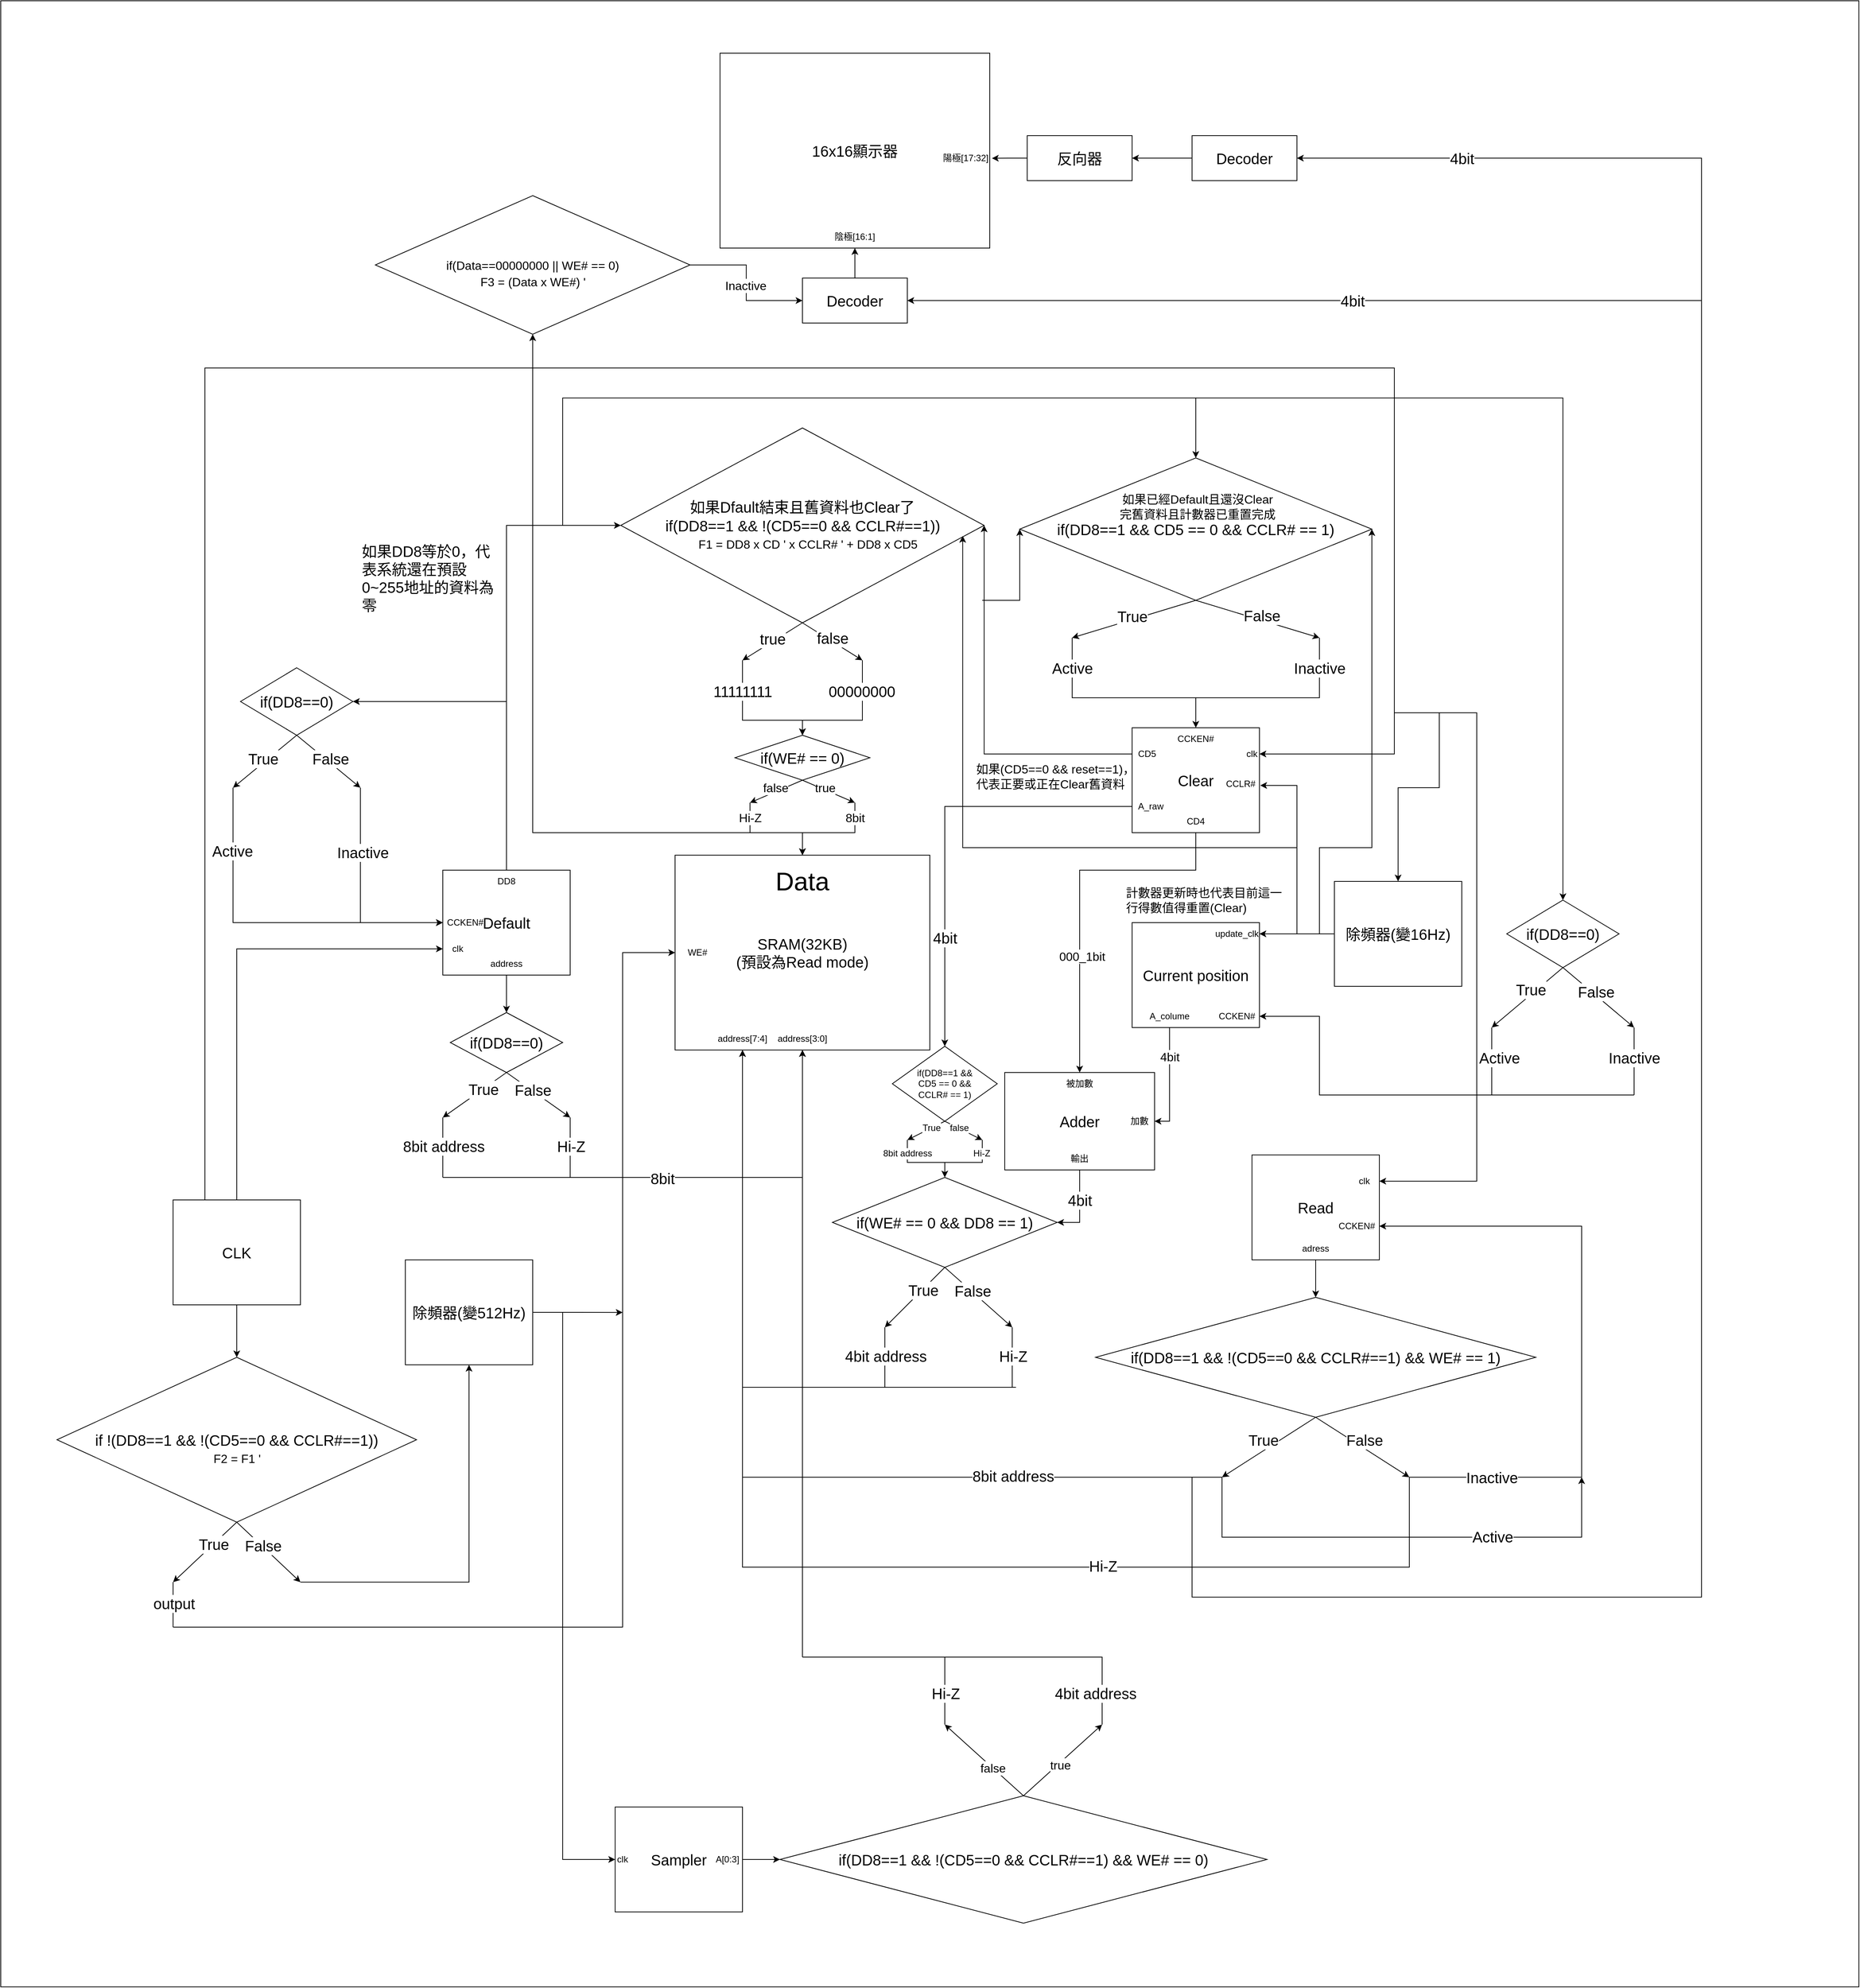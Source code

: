 <mxfile version="22.1.2" type="device">
  <diagram name="第 1 页" id="d7XxBCtwZomkPrQx2y8K">
    <mxGraphModel dx="3695" dy="2729" grid="1" gridSize="10" guides="1" tooltips="1" connect="1" arrows="1" fold="1" page="1" pageScale="1" pageWidth="827" pageHeight="1169" math="0" shadow="0">
      <root>
        <mxCell id="0" />
        <mxCell id="1" parent="0" />
        <mxCell id="358CqiSLY_UAseTo_vt4-116" value="" style="rounded=0;whiteSpace=wrap;html=1;" parent="1" vertex="1">
          <mxGeometry x="-470" y="-1050" width="2480" height="2650" as="geometry" />
        </mxCell>
        <mxCell id="FHojmxslOPqscSksrp7K-1" value="&lt;font style=&quot;font-size: 20px;&quot;&gt;SRAM(32KB)&lt;br&gt;(預設為Read mode)&lt;br&gt;&lt;/font&gt;" style="rounded=0;whiteSpace=wrap;html=1;" parent="1" vertex="1">
          <mxGeometry x="430" y="90" width="340" height="260" as="geometry" />
        </mxCell>
        <mxCell id="FHojmxslOPqscSksrp7K-8" style="edgeStyle=orthogonalEdgeStyle;rounded=0;orthogonalLoop=1;jettySize=auto;html=1;exitX=0.5;exitY=0;exitDx=0;exitDy=0;entryX=0;entryY=0.5;entryDx=0;entryDy=0;" parent="1" source="FHojmxslOPqscSksrp7K-2" target="FHojmxslOPqscSksrp7K-5" edge="1">
          <mxGeometry relative="1" as="geometry">
            <mxPoint x="205" y="50" as="targetPoint" />
          </mxGeometry>
        </mxCell>
        <mxCell id="FHojmxslOPqscSksrp7K-49" style="edgeStyle=orthogonalEdgeStyle;rounded=0;orthogonalLoop=1;jettySize=auto;html=1;exitX=0.5;exitY=1;exitDx=0;exitDy=0;entryX=0.5;entryY=0;entryDx=0;entryDy=0;" parent="1" source="FHojmxslOPqscSksrp7K-2" target="FHojmxslOPqscSksrp7K-48" edge="1">
          <mxGeometry relative="1" as="geometry" />
        </mxCell>
        <mxCell id="FHojmxslOPqscSksrp7K-2" value="&lt;span style=&quot;font-size: 20px;&quot;&gt;Default&lt;br&gt;&lt;/span&gt;" style="rounded=0;whiteSpace=wrap;html=1;" parent="1" vertex="1">
          <mxGeometry x="120" y="110" width="170" height="140" as="geometry" />
        </mxCell>
        <mxCell id="FHojmxslOPqscSksrp7K-5" value="&lt;font style=&quot;font-size: 20px;&quot;&gt;if(DD8==1 &amp;amp;&amp;amp; !(CD5==0 &amp;amp;&amp;amp; CCLR#==1))&lt;/font&gt;" style="rhombus;whiteSpace=wrap;html=1;" parent="1" vertex="1">
          <mxGeometry x="357.5" y="-480" width="485" height="260" as="geometry" />
        </mxCell>
        <mxCell id="FHojmxslOPqscSksrp7K-10" value="" style="endArrow=classic;html=1;rounded=0;exitX=0.5;exitY=1;exitDx=0;exitDy=0;" parent="1" source="FHojmxslOPqscSksrp7K-5" edge="1">
          <mxGeometry width="50" height="50" relative="1" as="geometry">
            <mxPoint x="540" y="110" as="sourcePoint" />
            <mxPoint x="520" y="-170" as="targetPoint" />
          </mxGeometry>
        </mxCell>
        <mxCell id="FHojmxslOPqscSksrp7K-15" value="&lt;font style=&quot;font-size: 20px;&quot;&gt;true&lt;/font&gt;" style="edgeLabel;html=1;align=center;verticalAlign=middle;resizable=0;points=[];" parent="FHojmxslOPqscSksrp7K-10" vertex="1" connectable="0">
          <mxGeometry x="0.1" y="4" relative="1" as="geometry">
            <mxPoint x="2" y="-10" as="offset" />
          </mxGeometry>
        </mxCell>
        <mxCell id="FHojmxslOPqscSksrp7K-11" value="" style="endArrow=classic;html=1;rounded=0;exitX=0.5;exitY=1;exitDx=0;exitDy=0;" parent="1" source="FHojmxslOPqscSksrp7K-5" edge="1">
          <mxGeometry width="50" height="50" relative="1" as="geometry">
            <mxPoint x="610" y="-70" as="sourcePoint" />
            <mxPoint x="680" y="-170" as="targetPoint" />
          </mxGeometry>
        </mxCell>
        <mxCell id="FHojmxslOPqscSksrp7K-16" value="&lt;font style=&quot;font-size: 20px;&quot;&gt;false&lt;/font&gt;" style="edgeLabel;html=1;align=center;verticalAlign=middle;resizable=0;points=[];" parent="FHojmxslOPqscSksrp7K-11" vertex="1" connectable="0">
          <mxGeometry x="-0.26" y="-1" relative="1" as="geometry">
            <mxPoint x="11" as="offset" />
          </mxGeometry>
        </mxCell>
        <mxCell id="FHojmxslOPqscSksrp7K-17" value="" style="endArrow=classic;html=1;rounded=0;entryX=0.5;entryY=0;entryDx=0;entryDy=0;" parent="1" target="FHojmxslOPqscSksrp7K-22" edge="1">
          <mxGeometry width="50" height="50" relative="1" as="geometry">
            <mxPoint x="520" y="-170" as="sourcePoint" />
            <mxPoint x="600" y="40" as="targetPoint" />
            <Array as="points">
              <mxPoint x="520" y="-90" />
              <mxPoint x="600" y="-90" />
            </Array>
          </mxGeometry>
        </mxCell>
        <mxCell id="FHojmxslOPqscSksrp7K-18" value="&lt;font style=&quot;font-size: 20px;&quot;&gt;11111111&lt;/font&gt;" style="edgeLabel;html=1;align=center;verticalAlign=middle;resizable=0;points=[];" parent="FHojmxslOPqscSksrp7K-17" vertex="1" connectable="0">
          <mxGeometry x="-0.591" y="-1" relative="1" as="geometry">
            <mxPoint x="1" y="4" as="offset" />
          </mxGeometry>
        </mxCell>
        <mxCell id="FHojmxslOPqscSksrp7K-19" value="&lt;font style=&quot;font-size: 34px;&quot;&gt;Data&lt;/font&gt;" style="text;html=1;strokeColor=none;fillColor=none;align=center;verticalAlign=middle;whiteSpace=wrap;rounded=0;" parent="1" vertex="1">
          <mxGeometry x="550" y="95" width="100" height="60" as="geometry" />
        </mxCell>
        <mxCell id="FHojmxslOPqscSksrp7K-20" value="" style="endArrow=classic;html=1;rounded=0;entryX=0.5;entryY=0;entryDx=0;entryDy=0;" parent="1" target="FHojmxslOPqscSksrp7K-22" edge="1">
          <mxGeometry width="50" height="50" relative="1" as="geometry">
            <mxPoint x="680" y="-170" as="sourcePoint" />
            <mxPoint x="600" y="90" as="targetPoint" />
            <Array as="points">
              <mxPoint x="680" y="-90" />
              <mxPoint x="600" y="-90" />
            </Array>
          </mxGeometry>
        </mxCell>
        <mxCell id="FHojmxslOPqscSksrp7K-21" value="&lt;font style=&quot;font-size: 20px;&quot;&gt;00000000&lt;/font&gt;" style="edgeLabel;html=1;align=center;verticalAlign=middle;resizable=0;points=[];" parent="FHojmxslOPqscSksrp7K-20" vertex="1" connectable="0">
          <mxGeometry x="-0.591" y="-1" relative="1" as="geometry">
            <mxPoint y="4" as="offset" />
          </mxGeometry>
        </mxCell>
        <mxCell id="FHojmxslOPqscSksrp7K-22" value="&lt;font style=&quot;font-size: 20px;&quot;&gt;if(WE# == 0)&lt;/font&gt;" style="rhombus;whiteSpace=wrap;html=1;" parent="1" vertex="1">
          <mxGeometry x="510" y="-70" width="180" height="60" as="geometry" />
        </mxCell>
        <mxCell id="FHojmxslOPqscSksrp7K-24" value="&lt;span style=&quot;font-size: 20px;&quot;&gt;如果DD8等於0，代表系統還在預設0~255地址的資料為零&lt;/span&gt;" style="text;html=1;strokeColor=none;fillColor=none;align=left;verticalAlign=middle;whiteSpace=wrap;rounded=0;" parent="1" vertex="1">
          <mxGeometry x="10" y="-340" width="190" height="120" as="geometry" />
        </mxCell>
        <mxCell id="FHojmxslOPqscSksrp7K-25" value="&lt;font style=&quot;font-size: 20px;&quot;&gt;if(DD8==0)&lt;/font&gt;" style="rhombus;whiteSpace=wrap;html=1;" parent="1" vertex="1">
          <mxGeometry x="-150" y="-160" width="150" height="90" as="geometry" />
        </mxCell>
        <mxCell id="FHojmxslOPqscSksrp7K-35" value="" style="endArrow=classic;html=1;rounded=0;exitX=0.5;exitY=0;exitDx=0;exitDy=0;entryX=1;entryY=0.5;entryDx=0;entryDy=0;" parent="1" source="FHojmxslOPqscSksrp7K-2" target="FHojmxslOPqscSksrp7K-25" edge="1">
          <mxGeometry width="50" height="50" relative="1" as="geometry">
            <mxPoint x="30" y="80" as="sourcePoint" />
            <mxPoint x="80" y="30" as="targetPoint" />
            <Array as="points">
              <mxPoint x="205" y="-115" />
            </Array>
          </mxGeometry>
        </mxCell>
        <mxCell id="FHojmxslOPqscSksrp7K-36" value="" style="endArrow=classic;html=1;rounded=0;exitX=0.5;exitY=1;exitDx=0;exitDy=0;" parent="1" source="FHojmxslOPqscSksrp7K-25" edge="1">
          <mxGeometry width="50" height="50" relative="1" as="geometry">
            <mxPoint x="30" y="80" as="sourcePoint" />
            <mxPoint x="10" as="targetPoint" />
          </mxGeometry>
        </mxCell>
        <mxCell id="FHojmxslOPqscSksrp7K-40" value="&lt;font style=&quot;font-size: 20px;&quot;&gt;False&lt;/font&gt;" style="edgeLabel;html=1;align=center;verticalAlign=middle;resizable=0;points=[];" parent="FHojmxslOPqscSksrp7K-36" vertex="1" connectable="0">
          <mxGeometry x="0.07" y="-1" relative="1" as="geometry">
            <mxPoint y="-8" as="offset" />
          </mxGeometry>
        </mxCell>
        <mxCell id="FHojmxslOPqscSksrp7K-37" value="" style="endArrow=classic;html=1;rounded=0;exitX=0.5;exitY=1;exitDx=0;exitDy=0;" parent="1" source="FHojmxslOPqscSksrp7K-25" edge="1">
          <mxGeometry width="50" height="50" relative="1" as="geometry">
            <mxPoint x="-65" y="-60" as="sourcePoint" />
            <mxPoint x="-160" as="targetPoint" />
          </mxGeometry>
        </mxCell>
        <mxCell id="FHojmxslOPqscSksrp7K-39" value="&lt;font style=&quot;font-size: 20px;&quot;&gt;True&lt;/font&gt;" style="edgeLabel;html=1;align=center;verticalAlign=middle;resizable=0;points=[];" parent="FHojmxslOPqscSksrp7K-37" vertex="1" connectable="0">
          <mxGeometry x="-0.014" y="5" relative="1" as="geometry">
            <mxPoint x="-6" y="-8" as="offset" />
          </mxGeometry>
        </mxCell>
        <mxCell id="FHojmxslOPqscSksrp7K-41" value="" style="endArrow=classic;html=1;rounded=0;entryX=0;entryY=0.5;entryDx=0;entryDy=0;" parent="1" target="FHojmxslOPqscSksrp7K-2" edge="1">
          <mxGeometry width="50" height="50" relative="1" as="geometry">
            <mxPoint x="-160" as="sourcePoint" />
            <mxPoint x="80" y="20" as="targetPoint" />
            <Array as="points">
              <mxPoint x="-160" y="180" />
            </Array>
          </mxGeometry>
        </mxCell>
        <mxCell id="FHojmxslOPqscSksrp7K-43" value="&lt;font style=&quot;font-size: 20px;&quot;&gt;Active&lt;/font&gt;" style="edgeLabel;html=1;align=center;verticalAlign=middle;resizable=0;points=[];" parent="FHojmxslOPqscSksrp7K-41" vertex="1" connectable="0">
          <mxGeometry x="-0.635" y="-1" relative="1" as="geometry">
            <mxPoint as="offset" />
          </mxGeometry>
        </mxCell>
        <mxCell id="FHojmxslOPqscSksrp7K-42" value="" style="endArrow=classic;html=1;rounded=0;entryX=0;entryY=0.5;entryDx=0;entryDy=0;" parent="1" target="FHojmxslOPqscSksrp7K-2" edge="1">
          <mxGeometry width="50" height="50" relative="1" as="geometry">
            <mxPoint x="10" as="sourcePoint" />
            <mxPoint x="80" y="20" as="targetPoint" />
            <Array as="points">
              <mxPoint x="10" y="180" />
            </Array>
          </mxGeometry>
        </mxCell>
        <mxCell id="FHojmxslOPqscSksrp7K-45" value="&lt;font style=&quot;font-size: 20px;&quot;&gt;Inactive&lt;/font&gt;" style="edgeLabel;html=1;align=center;verticalAlign=middle;resizable=0;points=[];" parent="FHojmxslOPqscSksrp7K-42" vertex="1" connectable="0">
          <mxGeometry x="-0.407" y="3" relative="1" as="geometry">
            <mxPoint as="offset" />
          </mxGeometry>
        </mxCell>
        <mxCell id="FHojmxslOPqscSksrp7K-48" value="&lt;font style=&quot;font-size: 20px;&quot;&gt;if(DD8==0)&lt;/font&gt;" style="rhombus;whiteSpace=wrap;html=1;" parent="1" vertex="1">
          <mxGeometry x="130" y="300" width="150" height="80" as="geometry" />
        </mxCell>
        <mxCell id="FHojmxslOPqscSksrp7K-50" value="&lt;font style=&quot;font-size: 12px;&quot;&gt;address&lt;/font&gt;" style="text;html=1;strokeColor=none;fillColor=none;align=center;verticalAlign=middle;whiteSpace=wrap;rounded=0;" parent="1" vertex="1">
          <mxGeometry x="175" y="220" width="60" height="30" as="geometry" />
        </mxCell>
        <mxCell id="FHojmxslOPqscSksrp7K-51" value="" style="endArrow=classic;html=1;rounded=0;exitX=0.5;exitY=1;exitDx=0;exitDy=0;" parent="1" source="FHojmxslOPqscSksrp7K-48" edge="1">
          <mxGeometry width="50" height="50" relative="1" as="geometry">
            <mxPoint x="190" y="250" as="sourcePoint" />
            <mxPoint x="120" y="440" as="targetPoint" />
          </mxGeometry>
        </mxCell>
        <mxCell id="FHojmxslOPqscSksrp7K-53" value="&lt;font style=&quot;font-size: 20px;&quot;&gt;True&lt;/font&gt;" style="edgeLabel;html=1;align=center;verticalAlign=middle;resizable=0;points=[];" parent="FHojmxslOPqscSksrp7K-51" vertex="1" connectable="0">
          <mxGeometry x="-0.269" relative="1" as="geometry">
            <mxPoint as="offset" />
          </mxGeometry>
        </mxCell>
        <mxCell id="FHojmxslOPqscSksrp7K-52" value="" style="endArrow=classic;html=1;rounded=0;exitX=0.5;exitY=1;exitDx=0;exitDy=0;" parent="1" source="FHojmxslOPqscSksrp7K-48" edge="1">
          <mxGeometry width="50" height="50" relative="1" as="geometry">
            <mxPoint x="215" y="390" as="sourcePoint" />
            <mxPoint x="290" y="440" as="targetPoint" />
          </mxGeometry>
        </mxCell>
        <mxCell id="FHojmxslOPqscSksrp7K-55" value="&lt;font style=&quot;font-size: 20px;&quot;&gt;False&lt;br&gt;&lt;/font&gt;" style="edgeLabel;html=1;align=center;verticalAlign=middle;resizable=0;points=[];" parent="FHojmxslOPqscSksrp7K-52" vertex="1" connectable="0">
          <mxGeometry x="-0.206" y="2" relative="1" as="geometry">
            <mxPoint as="offset" />
          </mxGeometry>
        </mxCell>
        <mxCell id="FHojmxslOPqscSksrp7K-56" value="" style="endArrow=classic;html=1;rounded=0;" parent="1" edge="1">
          <mxGeometry width="50" height="50" relative="1" as="geometry">
            <mxPoint x="120" y="520" as="sourcePoint" />
            <mxPoint x="520" y="350" as="targetPoint" />
            <Array as="points">
              <mxPoint x="520" y="520" />
            </Array>
          </mxGeometry>
        </mxCell>
        <mxCell id="FHojmxslOPqscSksrp7K-154" value="&lt;font style=&quot;font-size: 20px;&quot;&gt;8bit&lt;/font&gt;" style="edgeLabel;html=1;align=center;verticalAlign=middle;resizable=0;points=[];" parent="FHojmxslOPqscSksrp7K-56" vertex="1" connectable="0">
          <mxGeometry x="0.133" y="-1" relative="1" as="geometry">
            <mxPoint x="-30" as="offset" />
          </mxGeometry>
        </mxCell>
        <mxCell id="FHojmxslOPqscSksrp7K-57" value="" style="endArrow=none;html=1;rounded=0;" parent="1" edge="1">
          <mxGeometry width="50" height="50" relative="1" as="geometry">
            <mxPoint x="120" y="440" as="sourcePoint" />
            <mxPoint x="120" y="520" as="targetPoint" />
          </mxGeometry>
        </mxCell>
        <mxCell id="FHojmxslOPqscSksrp7K-58" value="" style="endArrow=none;html=1;rounded=0;" parent="1" edge="1">
          <mxGeometry width="50" height="50" relative="1" as="geometry">
            <mxPoint x="290" y="440" as="sourcePoint" />
            <mxPoint x="290" y="520" as="targetPoint" />
          </mxGeometry>
        </mxCell>
        <mxCell id="FHojmxslOPqscSksrp7K-59" value="&lt;font style=&quot;font-size: 20px;&quot;&gt;8bit address&lt;/font&gt;" style="edgeLabel;html=1;align=center;verticalAlign=middle;resizable=0;points=[];" parent="1" vertex="1" connectable="0">
          <mxGeometry x="129.995" y="420.004" as="geometry">
            <mxPoint x="-9" y="58" as="offset" />
          </mxGeometry>
        </mxCell>
        <mxCell id="FHojmxslOPqscSksrp7K-60" value="&lt;span style=&quot;font-size: 20px;&quot;&gt;Hi-Z&lt;/span&gt;" style="edgeLabel;html=1;align=center;verticalAlign=middle;resizable=0;points=[];" parent="1" vertex="1" connectable="0">
          <mxGeometry x="299.995" y="420.004" as="geometry">
            <mxPoint x="-9" y="58" as="offset" />
          </mxGeometry>
        </mxCell>
        <mxCell id="FHojmxslOPqscSksrp7K-61" value="&lt;font style=&quot;font-size: 12px;&quot;&gt;address[7:4]&lt;/font&gt;" style="text;html=1;strokeColor=none;fillColor=none;align=center;verticalAlign=middle;whiteSpace=wrap;rounded=0;" parent="1" vertex="1">
          <mxGeometry x="490" y="320" width="60" height="30" as="geometry" />
        </mxCell>
        <mxCell id="FHojmxslOPqscSksrp7K-64" style="edgeStyle=orthogonalEdgeStyle;rounded=0;orthogonalLoop=1;jettySize=auto;html=1;exitX=0.5;exitY=0;exitDx=0;exitDy=0;entryX=0;entryY=0.75;entryDx=0;entryDy=0;" parent="1" source="FHojmxslOPqscSksrp7K-62" target="FHojmxslOPqscSksrp7K-2" edge="1">
          <mxGeometry relative="1" as="geometry">
            <mxPoint x="20" y="250" as="targetPoint" />
          </mxGeometry>
        </mxCell>
        <mxCell id="FHojmxslOPqscSksrp7K-95" style="edgeStyle=orthogonalEdgeStyle;rounded=0;orthogonalLoop=1;jettySize=auto;html=1;exitX=0.25;exitY=0;exitDx=0;exitDy=0;entryX=1;entryY=0.25;entryDx=0;entryDy=0;" parent="1" source="FHojmxslOPqscSksrp7K-62" target="FHojmxslOPqscSksrp7K-65" edge="1">
          <mxGeometry relative="1" as="geometry">
            <Array as="points">
              <mxPoint x="-197" y="-560" />
              <mxPoint x="1390" y="-560" />
              <mxPoint x="1390" y="-45" />
            </Array>
          </mxGeometry>
        </mxCell>
        <mxCell id="FHojmxslOPqscSksrp7K-185" style="edgeStyle=orthogonalEdgeStyle;rounded=0;orthogonalLoop=1;jettySize=auto;html=1;exitX=0.5;exitY=1;exitDx=0;exitDy=0;entryX=0.5;entryY=0;entryDx=0;entryDy=0;" parent="1" source="FHojmxslOPqscSksrp7K-62" target="FHojmxslOPqscSksrp7K-184" edge="1">
          <mxGeometry relative="1" as="geometry" />
        </mxCell>
        <mxCell id="FHojmxslOPqscSksrp7K-62" value="&lt;span style=&quot;font-size: 20px;&quot;&gt;CLK&lt;br&gt;&lt;/span&gt;" style="rounded=0;whiteSpace=wrap;html=1;" parent="1" vertex="1">
          <mxGeometry x="-240" y="550" width="170" height="140" as="geometry" />
        </mxCell>
        <mxCell id="FHojmxslOPqscSksrp7K-63" value="&lt;font style=&quot;font-size: 12px;&quot;&gt;clk&lt;/font&gt;" style="text;html=1;strokeColor=none;fillColor=none;align=center;verticalAlign=middle;whiteSpace=wrap;rounded=0;" parent="1" vertex="1">
          <mxGeometry x="110" y="200" width="60" height="30" as="geometry" />
        </mxCell>
        <mxCell id="FHojmxslOPqscSksrp7K-85" style="edgeStyle=orthogonalEdgeStyle;rounded=0;orthogonalLoop=1;jettySize=auto;html=1;exitX=0;exitY=0.25;exitDx=0;exitDy=0;entryX=1;entryY=0.5;entryDx=0;entryDy=0;" parent="1" source="FHojmxslOPqscSksrp7K-65" target="FHojmxslOPqscSksrp7K-5" edge="1">
          <mxGeometry relative="1" as="geometry">
            <Array as="points">
              <mxPoint x="843" y="-45" />
            </Array>
          </mxGeometry>
        </mxCell>
        <mxCell id="FHojmxslOPqscSksrp7K-148" style="edgeStyle=orthogonalEdgeStyle;rounded=0;orthogonalLoop=1;jettySize=auto;html=1;exitX=0.5;exitY=1;exitDx=0;exitDy=0;entryX=0.5;entryY=0;entryDx=0;entryDy=0;" parent="1" source="FHojmxslOPqscSksrp7K-147" target="FHojmxslOPqscSksrp7K-146" edge="1">
          <mxGeometry relative="1" as="geometry">
            <Array as="points">
              <mxPoint x="1125" y="110" />
              <mxPoint x="970" y="110" />
            </Array>
          </mxGeometry>
        </mxCell>
        <mxCell id="FHojmxslOPqscSksrp7K-152" value="&lt;span style=&quot;font-size: 16px;&quot;&gt;000_1bit&lt;/span&gt;" style="edgeLabel;html=1;align=center;verticalAlign=middle;resizable=0;points=[];" parent="FHojmxslOPqscSksrp7K-148" vertex="1" connectable="0">
          <mxGeometry x="0.346" y="3" relative="1" as="geometry">
            <mxPoint as="offset" />
          </mxGeometry>
        </mxCell>
        <mxCell id="FHojmxslOPqscSksrp7K-167" style="edgeStyle=orthogonalEdgeStyle;rounded=0;orthogonalLoop=1;jettySize=auto;html=1;exitX=0;exitY=0.75;exitDx=0;exitDy=0;entryX=0.5;entryY=0;entryDx=0;entryDy=0;" parent="1" source="FHojmxslOPqscSksrp7K-65" target="358CqiSLY_UAseTo_vt4-93" edge="1">
          <mxGeometry relative="1" as="geometry" />
        </mxCell>
        <mxCell id="FHojmxslOPqscSksrp7K-170" value="&lt;font style=&quot;font-size: 20px;&quot;&gt;4bit&lt;/font&gt;" style="edgeLabel;html=1;align=center;verticalAlign=middle;resizable=0;points=[];" parent="FHojmxslOPqscSksrp7K-167" vertex="1" connectable="0">
          <mxGeometry x="0.656" y="3" relative="1" as="geometry">
            <mxPoint x="-3" y="-47" as="offset" />
          </mxGeometry>
        </mxCell>
        <mxCell id="FHojmxslOPqscSksrp7K-65" value="&lt;span style=&quot;font-size: 20px;&quot;&gt;Clear&lt;br&gt;&lt;/span&gt;" style="rounded=0;whiteSpace=wrap;html=1;" parent="1" vertex="1">
          <mxGeometry x="1040" y="-80" width="170" height="140" as="geometry" />
        </mxCell>
        <mxCell id="FHojmxslOPqscSksrp7K-68" value="" style="endArrow=classic;html=1;rounded=0;entryX=0.5;entryY=0;entryDx=0;entryDy=0;" parent="1" target="FHojmxslOPqscSksrp7K-69" edge="1">
          <mxGeometry width="50" height="50" relative="1" as="geometry">
            <mxPoint x="280" y="-350" as="sourcePoint" />
            <mxPoint x="1120" y="-440" as="targetPoint" />
            <Array as="points">
              <mxPoint x="280" y="-520" />
              <mxPoint x="1125" y="-520" />
            </Array>
          </mxGeometry>
        </mxCell>
        <mxCell id="FHojmxslOPqscSksrp7K-70" value="" style="endArrow=classic;html=1;rounded=0;exitX=0.5;exitY=1;exitDx=0;exitDy=0;" parent="1" source="FHojmxslOPqscSksrp7K-69" edge="1">
          <mxGeometry width="50" height="50" relative="1" as="geometry">
            <mxPoint x="1105" y="-370" as="sourcePoint" />
            <mxPoint x="960" y="-200" as="targetPoint" />
          </mxGeometry>
        </mxCell>
        <mxCell id="FHojmxslOPqscSksrp7K-71" value="&lt;font style=&quot;font-size: 20px;&quot;&gt;True&lt;/font&gt;" style="edgeLabel;html=1;align=center;verticalAlign=middle;resizable=0;points=[];" parent="FHojmxslOPqscSksrp7K-70" vertex="1" connectable="0">
          <mxGeometry x="-0.014" y="5" relative="1" as="geometry">
            <mxPoint x="-5" y="-9" as="offset" />
          </mxGeometry>
        </mxCell>
        <mxCell id="FHojmxslOPqscSksrp7K-72" value="" style="endArrow=classic;html=1;rounded=0;exitX=0.5;exitY=1;exitDx=0;exitDy=0;" parent="1" source="FHojmxslOPqscSksrp7K-69" edge="1">
          <mxGeometry width="50" height="50" relative="1" as="geometry">
            <mxPoint x="1120" y="-380" as="sourcePoint" />
            <mxPoint x="1290" y="-200" as="targetPoint" />
          </mxGeometry>
        </mxCell>
        <mxCell id="FHojmxslOPqscSksrp7K-73" value="&lt;font style=&quot;font-size: 20px;&quot;&gt;False&lt;/font&gt;" style="edgeLabel;html=1;align=center;verticalAlign=middle;resizable=0;points=[];" parent="FHojmxslOPqscSksrp7K-72" vertex="1" connectable="0">
          <mxGeometry x="0.07" y="-1" relative="1" as="geometry">
            <mxPoint y="-8" as="offset" />
          </mxGeometry>
        </mxCell>
        <mxCell id="FHojmxslOPqscSksrp7K-74" value="CD5" style="text;html=1;strokeColor=none;fillColor=none;align=center;verticalAlign=middle;whiteSpace=wrap;rounded=0;" parent="1" vertex="1">
          <mxGeometry x="1030" y="-60" width="60" height="30" as="geometry" />
        </mxCell>
        <mxCell id="FHojmxslOPqscSksrp7K-69" value="&lt;font style=&quot;font-size: 20px;&quot;&gt;if(DD8==1 &amp;amp;&amp;amp; CD5 == 0 &amp;amp;&amp;amp; CCLR# == 1)&lt;/font&gt;" style="rhombus;whiteSpace=wrap;html=1;" parent="1" vertex="1">
          <mxGeometry x="890" y="-440" width="470" height="190" as="geometry" />
        </mxCell>
        <mxCell id="FHojmxslOPqscSksrp7K-77" value="&lt;font style=&quot;font-size: 20px;&quot;&gt;如果Dfault結束且舊資料也Clear了&lt;/font&gt;" style="text;html=1;strokeColor=none;fillColor=none;align=center;verticalAlign=middle;whiteSpace=wrap;rounded=0;" parent="1" vertex="1">
          <mxGeometry x="440" y="-400" width="320" height="50" as="geometry" />
        </mxCell>
        <mxCell id="FHojmxslOPqscSksrp7K-80" value="如果已經Default且還沒Clear完舊資料且計數器已重置完成" style="text;html=1;strokeColor=none;fillColor=none;align=center;verticalAlign=middle;whiteSpace=wrap;rounded=0;fontSize=16;" parent="1" vertex="1">
          <mxGeometry x="1020" y="-385" width="214.5" height="20" as="geometry" />
        </mxCell>
        <mxCell id="FHojmxslOPqscSksrp7K-81" value="" style="endArrow=classic;html=1;rounded=0;entryX=0.5;entryY=0;entryDx=0;entryDy=0;" parent="1" target="FHojmxslOPqscSksrp7K-65" edge="1">
          <mxGeometry width="50" height="50" relative="1" as="geometry">
            <mxPoint x="960" y="-200" as="sourcePoint" />
            <mxPoint x="1030" y="-130" as="targetPoint" />
            <Array as="points">
              <mxPoint x="960" y="-120" />
              <mxPoint x="1125" y="-120" />
            </Array>
          </mxGeometry>
        </mxCell>
        <mxCell id="FHojmxslOPqscSksrp7K-82" value="" style="endArrow=none;html=1;rounded=0;" parent="1" edge="1">
          <mxGeometry width="50" height="50" relative="1" as="geometry">
            <mxPoint x="1120" y="-120" as="sourcePoint" />
            <mxPoint x="1290" y="-200" as="targetPoint" />
            <Array as="points">
              <mxPoint x="1290" y="-120" />
            </Array>
          </mxGeometry>
        </mxCell>
        <mxCell id="FHojmxslOPqscSksrp7K-83" value="&lt;span style=&quot;font-size: 20px;&quot;&gt;Active&lt;/span&gt;" style="edgeLabel;html=1;align=center;verticalAlign=middle;resizable=0;points=[];" parent="1" vertex="1" connectable="0">
          <mxGeometry x="960.003" y="-160.004" as="geometry" />
        </mxCell>
        <mxCell id="FHojmxslOPqscSksrp7K-84" value="&lt;span style=&quot;font-size: 20px;&quot;&gt;Inactive&lt;/span&gt;" style="edgeLabel;html=1;align=center;verticalAlign=middle;resizable=0;points=[];" parent="1" vertex="1" connectable="0">
          <mxGeometry x="1290.003" y="-160.004" as="geometry" />
        </mxCell>
        <mxCell id="FHojmxslOPqscSksrp7K-86" value="DD8" style="text;html=1;strokeColor=none;fillColor=none;align=center;verticalAlign=middle;whiteSpace=wrap;rounded=0;" parent="1" vertex="1">
          <mxGeometry x="175" y="110" width="60" height="30" as="geometry" />
        </mxCell>
        <mxCell id="FHojmxslOPqscSksrp7K-87" value="&lt;font style=&quot;font-size: 12px;&quot;&gt;CCKEN#&lt;/font&gt;" style="text;html=1;strokeColor=none;fillColor=none;align=center;verticalAlign=middle;whiteSpace=wrap;rounded=0;" parent="1" vertex="1">
          <mxGeometry x="120" y="165" width="60" height="30" as="geometry" />
        </mxCell>
        <mxCell id="FHojmxslOPqscSksrp7K-89" value="&lt;font style=&quot;font-size: 12px;&quot;&gt;CCKEN#&lt;/font&gt;" style="text;html=1;strokeColor=none;fillColor=none;align=center;verticalAlign=middle;whiteSpace=wrap;rounded=0;" parent="1" vertex="1">
          <mxGeometry x="1095" y="-80" width="60" height="30" as="geometry" />
        </mxCell>
        <mxCell id="FHojmxslOPqscSksrp7K-93" value="&lt;font style=&quot;font-size: 16px;&quot;&gt;如果(CD5==0 &amp;amp;&amp;amp; reset==1)，代表正要或正在Clear舊資料&lt;/font&gt;" style="text;html=1;strokeColor=none;fillColor=none;align=left;verticalAlign=middle;whiteSpace=wrap;rounded=0;" parent="1" vertex="1">
          <mxGeometry x="830" y="-50" width="220" height="70" as="geometry" />
        </mxCell>
        <mxCell id="FHojmxslOPqscSksrp7K-94" value="&lt;font style=&quot;font-size: 12px;&quot;&gt;clk&lt;/font&gt;" style="text;html=1;strokeColor=none;fillColor=none;align=center;verticalAlign=middle;whiteSpace=wrap;rounded=0;" parent="1" vertex="1">
          <mxGeometry x="1170" y="-60" width="60" height="30" as="geometry" />
        </mxCell>
        <mxCell id="FHojmxslOPqscSksrp7K-112" style="edgeStyle=orthogonalEdgeStyle;rounded=0;orthogonalLoop=1;jettySize=auto;html=1;exitX=0.5;exitY=1;exitDx=0;exitDy=0;entryX=1;entryY=0.5;entryDx=0;entryDy=0;" parent="1" source="FHojmxslOPqscSksrp7K-113" target="FHojmxslOPqscSksrp7K-146" edge="1">
          <mxGeometry relative="1" as="geometry">
            <mxPoint x="1020" y="550" as="targetPoint" />
          </mxGeometry>
        </mxCell>
        <mxCell id="FHojmxslOPqscSksrp7K-151" value="&lt;font style=&quot;font-size: 16px;&quot;&gt;4bit&lt;/font&gt;" style="edgeLabel;html=1;align=center;verticalAlign=middle;resizable=0;points=[];" parent="FHojmxslOPqscSksrp7K-112" vertex="1" connectable="0">
          <mxGeometry x="-0.467" relative="1" as="geometry">
            <mxPoint as="offset" />
          </mxGeometry>
        </mxCell>
        <mxCell id="FHojmxslOPqscSksrp7K-96" value="&lt;span style=&quot;font-size: 20px;&quot;&gt;Current position&lt;br&gt;&lt;/span&gt;" style="rounded=0;whiteSpace=wrap;html=1;" parent="1" vertex="1">
          <mxGeometry x="1040" y="180" width="170" height="140" as="geometry" />
        </mxCell>
        <mxCell id="FHojmxslOPqscSksrp7K-97" value="update_clk" style="text;html=1;strokeColor=none;fillColor=none;align=center;verticalAlign=middle;whiteSpace=wrap;rounded=0;" parent="1" vertex="1">
          <mxGeometry x="1150" y="180" width="60" height="30" as="geometry" />
        </mxCell>
        <mxCell id="FHojmxslOPqscSksrp7K-104" style="edgeStyle=orthogonalEdgeStyle;rounded=0;orthogonalLoop=1;jettySize=auto;html=1;exitX=0;exitY=0.5;exitDx=0;exitDy=0;" parent="1" source="FHojmxslOPqscSksrp7K-98" target="FHojmxslOPqscSksrp7K-97" edge="1">
          <mxGeometry relative="1" as="geometry" />
        </mxCell>
        <mxCell id="FHojmxslOPqscSksrp7K-128" style="edgeStyle=orthogonalEdgeStyle;rounded=0;orthogonalLoop=1;jettySize=auto;html=1;exitX=0;exitY=0.5;exitDx=0;exitDy=0;entryX=1;entryY=0.5;entryDx=0;entryDy=0;" parent="1" source="FHojmxslOPqscSksrp7K-98" target="FHojmxslOPqscSksrp7K-69" edge="1">
          <mxGeometry relative="1" as="geometry">
            <Array as="points">
              <mxPoint x="1290" y="195" />
              <mxPoint x="1290" y="80" />
              <mxPoint x="1360" y="80" />
            </Array>
          </mxGeometry>
        </mxCell>
        <mxCell id="FHojmxslOPqscSksrp7K-98" value="&lt;span style=&quot;font-size: 20px;&quot;&gt;除頻器(變16Hz)&lt;br&gt;&lt;/span&gt;" style="rounded=0;whiteSpace=wrap;html=1;" parent="1" vertex="1">
          <mxGeometry x="1310" y="125" width="170" height="140" as="geometry" />
        </mxCell>
        <mxCell id="FHojmxslOPqscSksrp7K-103" value="" style="endArrow=classic;html=1;rounded=0;entryX=0.5;entryY=0;entryDx=0;entryDy=0;" parent="1" target="FHojmxslOPqscSksrp7K-98" edge="1">
          <mxGeometry width="50" height="50" relative="1" as="geometry">
            <mxPoint x="1390" y="-100" as="sourcePoint" />
            <mxPoint x="1480" y="10" as="targetPoint" />
            <Array as="points">
              <mxPoint x="1450" y="-100" />
              <mxPoint x="1450" />
              <mxPoint x="1395" />
            </Array>
          </mxGeometry>
        </mxCell>
        <mxCell id="FHojmxslOPqscSksrp7K-105" value="CCLR#" style="text;html=1;strokeColor=none;fillColor=none;align=center;verticalAlign=middle;whiteSpace=wrap;rounded=0;" parent="1" vertex="1">
          <mxGeometry x="1155" y="-20" width="60" height="30" as="geometry" />
        </mxCell>
        <mxCell id="FHojmxslOPqscSksrp7K-107" style="edgeStyle=orthogonalEdgeStyle;rounded=0;orthogonalLoop=1;jettySize=auto;html=1;exitX=0;exitY=0.5;exitDx=0;exitDy=0;entryX=1.006;entryY=0.55;entryDx=0;entryDy=0;entryPerimeter=0;" parent="1" source="FHojmxslOPqscSksrp7K-98" target="FHojmxslOPqscSksrp7K-65" edge="1">
          <mxGeometry relative="1" as="geometry" />
        </mxCell>
        <mxCell id="FHojmxslOPqscSksrp7K-108" style="edgeStyle=orthogonalEdgeStyle;rounded=0;orthogonalLoop=1;jettySize=auto;html=1;exitX=0;exitY=0.5;exitDx=0;exitDy=0;entryX=0.941;entryY=0.554;entryDx=0;entryDy=0;entryPerimeter=0;" parent="1" source="FHojmxslOPqscSksrp7K-98" target="FHojmxslOPqscSksrp7K-5" edge="1">
          <mxGeometry relative="1" as="geometry">
            <Array as="points">
              <mxPoint x="1260" y="195" />
              <mxPoint x="1260" y="80" />
              <mxPoint x="814" y="80" />
            </Array>
          </mxGeometry>
        </mxCell>
        <mxCell id="FHojmxslOPqscSksrp7K-109" value="&lt;font style=&quot;font-size: 16px;&quot;&gt;計數器更新時也代表目前這一行得數值得重置(Clear)&lt;/font&gt;" style="text;html=1;strokeColor=none;fillColor=none;align=left;verticalAlign=middle;whiteSpace=wrap;rounded=0;" parent="1" vertex="1">
          <mxGeometry x="1030" y="115" width="220" height="70" as="geometry" />
        </mxCell>
        <mxCell id="FHojmxslOPqscSksrp7K-113" value="A_colume" style="text;html=1;strokeColor=none;fillColor=none;align=center;verticalAlign=middle;whiteSpace=wrap;rounded=0;" parent="1" vertex="1">
          <mxGeometry x="1060" y="290" width="60" height="30" as="geometry" />
        </mxCell>
        <mxCell id="FHojmxslOPqscSksrp7K-126" value="&lt;font style=&quot;font-size: 12px;&quot;&gt;CCKEN#&lt;/font&gt;" style="text;html=1;strokeColor=none;fillColor=none;align=center;verticalAlign=middle;whiteSpace=wrap;rounded=0;" parent="1" vertex="1">
          <mxGeometry x="1150" y="290" width="60" height="30" as="geometry" />
        </mxCell>
        <mxCell id="FHojmxslOPqscSksrp7K-127" value="" style="endArrow=classic;html=1;rounded=0;entryX=0;entryY=0.5;entryDx=0;entryDy=0;" parent="1" target="FHojmxslOPqscSksrp7K-69" edge="1">
          <mxGeometry width="50" height="50" relative="1" as="geometry">
            <mxPoint x="840" y="-250" as="sourcePoint" />
            <mxPoint x="970" y="-250" as="targetPoint" />
            <Array as="points">
              <mxPoint x="890" y="-250" />
            </Array>
          </mxGeometry>
        </mxCell>
        <mxCell id="FHojmxslOPqscSksrp7K-130" value="&lt;font style=&quot;font-size: 20px;&quot;&gt;if(DD8==0)&lt;/font&gt;" style="rhombus;whiteSpace=wrap;html=1;" parent="1" vertex="1">
          <mxGeometry x="1540" y="150" width="150" height="90" as="geometry" />
        </mxCell>
        <mxCell id="FHojmxslOPqscSksrp7K-131" value="" style="endArrow=classic;html=1;rounded=0;entryX=0.5;entryY=0;entryDx=0;entryDy=0;" parent="1" target="FHojmxslOPqscSksrp7K-130" edge="1">
          <mxGeometry width="50" height="50" relative="1" as="geometry">
            <mxPoint x="1120" y="-520" as="sourcePoint" />
            <mxPoint x="1430" y="-250" as="targetPoint" />
            <Array as="points">
              <mxPoint x="1615" y="-520" />
            </Array>
          </mxGeometry>
        </mxCell>
        <mxCell id="FHojmxslOPqscSksrp7K-132" value="" style="endArrow=classic;html=1;rounded=0;exitX=0.5;exitY=1;exitDx=0;exitDy=0;" parent="1" source="FHojmxslOPqscSksrp7K-130" edge="1">
          <mxGeometry width="50" height="50" relative="1" as="geometry">
            <mxPoint x="1625" y="250" as="sourcePoint" />
            <mxPoint x="1520" y="320" as="targetPoint" />
          </mxGeometry>
        </mxCell>
        <mxCell id="FHojmxslOPqscSksrp7K-133" value="&lt;font style=&quot;font-size: 20px;&quot;&gt;True&lt;/font&gt;" style="edgeLabel;html=1;align=center;verticalAlign=middle;resizable=0;points=[];" parent="FHojmxslOPqscSksrp7K-132" vertex="1" connectable="0">
          <mxGeometry x="-0.014" y="5" relative="1" as="geometry">
            <mxPoint y="-14" as="offset" />
          </mxGeometry>
        </mxCell>
        <mxCell id="FHojmxslOPqscSksrp7K-134" value="" style="endArrow=classic;html=1;rounded=0;exitX=0.5;exitY=1;exitDx=0;exitDy=0;" parent="1" source="FHojmxslOPqscSksrp7K-130" edge="1">
          <mxGeometry width="50" height="50" relative="1" as="geometry">
            <mxPoint x="1620" y="250" as="sourcePoint" />
            <mxPoint x="1710" y="320" as="targetPoint" />
          </mxGeometry>
        </mxCell>
        <mxCell id="FHojmxslOPqscSksrp7K-135" value="&lt;font style=&quot;font-size: 20px;&quot;&gt;False&lt;/font&gt;" style="edgeLabel;html=1;align=center;verticalAlign=middle;resizable=0;points=[];" parent="FHojmxslOPqscSksrp7K-134" vertex="1" connectable="0">
          <mxGeometry x="0.07" y="-1" relative="1" as="geometry">
            <mxPoint x="-6" y="-12" as="offset" />
          </mxGeometry>
        </mxCell>
        <mxCell id="FHojmxslOPqscSksrp7K-136" value="" style="endArrow=classic;html=1;rounded=0;entryX=1;entryY=0.5;entryDx=0;entryDy=0;" parent="1" target="FHojmxslOPqscSksrp7K-126" edge="1">
          <mxGeometry width="50" height="50" relative="1" as="geometry">
            <mxPoint x="1710" y="410" as="sourcePoint" />
            <mxPoint x="1430" y="250" as="targetPoint" />
            <Array as="points">
              <mxPoint x="1290" y="410" />
              <mxPoint x="1290" y="305" />
            </Array>
          </mxGeometry>
        </mxCell>
        <mxCell id="FHojmxslOPqscSksrp7K-137" value="" style="endArrow=none;html=1;rounded=0;" parent="1" edge="1">
          <mxGeometry width="50" height="50" relative="1" as="geometry">
            <mxPoint x="1520" y="320" as="sourcePoint" />
            <mxPoint x="1520" y="410" as="targetPoint" />
          </mxGeometry>
        </mxCell>
        <mxCell id="FHojmxslOPqscSksrp7K-138" value="" style="endArrow=none;html=1;rounded=0;" parent="1" edge="1">
          <mxGeometry width="50" height="50" relative="1" as="geometry">
            <mxPoint x="1710" y="320" as="sourcePoint" />
            <mxPoint x="1710" y="410" as="targetPoint" />
          </mxGeometry>
        </mxCell>
        <mxCell id="FHojmxslOPqscSksrp7K-142" value="&lt;font style=&quot;font-size: 20px;&quot;&gt;Active&lt;/font&gt;" style="edgeLabel;html=1;align=center;verticalAlign=middle;resizable=0;points=[];" parent="1" vertex="1" connectable="0">
          <mxGeometry x="1530" y="360" as="geometry" />
        </mxCell>
        <mxCell id="FHojmxslOPqscSksrp7K-143" value="&lt;font style=&quot;font-size: 20px;&quot;&gt;Inactive&lt;/font&gt;" style="edgeLabel;html=1;align=center;verticalAlign=middle;resizable=0;points=[];" parent="1" vertex="1" connectable="0">
          <mxGeometry x="1710" y="360" as="geometry" />
        </mxCell>
        <mxCell id="FHojmxslOPqscSksrp7K-168" style="edgeStyle=orthogonalEdgeStyle;rounded=0;orthogonalLoop=1;jettySize=auto;html=1;exitX=0.5;exitY=1;exitDx=0;exitDy=0;entryX=1;entryY=0.5;entryDx=0;entryDy=0;" parent="1" source="FHojmxslOPqscSksrp7K-146" target="FHojmxslOPqscSksrp7K-166" edge="1">
          <mxGeometry relative="1" as="geometry" />
        </mxCell>
        <mxCell id="FHojmxslOPqscSksrp7K-169" value="&lt;font style=&quot;font-size: 20px;&quot;&gt;4bit&lt;/font&gt;" style="edgeLabel;html=1;align=center;verticalAlign=middle;resizable=0;points=[];" parent="FHojmxslOPqscSksrp7K-168" vertex="1" connectable="0">
          <mxGeometry x="-0.349" y="-4" relative="1" as="geometry">
            <mxPoint x="4" y="7" as="offset" />
          </mxGeometry>
        </mxCell>
        <mxCell id="FHojmxslOPqscSksrp7K-146" value="&lt;font style=&quot;font-size: 20px;&quot;&gt;Adder&lt;/font&gt;" style="rounded=0;whiteSpace=wrap;html=1;" parent="1" vertex="1">
          <mxGeometry x="870" y="380" width="200" height="130" as="geometry" />
        </mxCell>
        <mxCell id="FHojmxslOPqscSksrp7K-147" value="CD4" style="text;html=1;strokeColor=none;fillColor=none;align=center;verticalAlign=middle;whiteSpace=wrap;rounded=0;" parent="1" vertex="1">
          <mxGeometry x="1095" y="30" width="60" height="30" as="geometry" />
        </mxCell>
        <mxCell id="FHojmxslOPqscSksrp7K-149" value="加數" style="text;html=1;strokeColor=none;fillColor=none;align=center;verticalAlign=middle;whiteSpace=wrap;rounded=0;" parent="1" vertex="1">
          <mxGeometry x="1020" y="430" width="60" height="30" as="geometry" />
        </mxCell>
        <mxCell id="FHojmxslOPqscSksrp7K-150" value="被加數" style="text;html=1;strokeColor=none;fillColor=none;align=center;verticalAlign=middle;whiteSpace=wrap;rounded=0;" parent="1" vertex="1">
          <mxGeometry x="940" y="380" width="60" height="30" as="geometry" />
        </mxCell>
        <mxCell id="FHojmxslOPqscSksrp7K-156" value="A_raw" style="text;html=1;strokeColor=none;fillColor=none;align=center;verticalAlign=middle;whiteSpace=wrap;rounded=0;" parent="1" vertex="1">
          <mxGeometry x="1035" y="10" width="60" height="30" as="geometry" />
        </mxCell>
        <mxCell id="FHojmxslOPqscSksrp7K-158" value="輸出" style="text;html=1;strokeColor=none;fillColor=none;align=center;verticalAlign=middle;whiteSpace=wrap;rounded=0;" parent="1" vertex="1">
          <mxGeometry x="940" y="480" width="60" height="30" as="geometry" />
        </mxCell>
        <mxCell id="FHojmxslOPqscSksrp7K-160" value="&lt;font style=&quot;font-size: 12px;&quot;&gt;address[3:0]&lt;/font&gt;" style="text;html=1;strokeColor=none;fillColor=none;align=center;verticalAlign=middle;whiteSpace=wrap;rounded=0;" parent="1" vertex="1">
          <mxGeometry x="570" y="320" width="60" height="30" as="geometry" />
        </mxCell>
        <mxCell id="FHojmxslOPqscSksrp7K-161" value="" style="endArrow=classic;html=1;rounded=0;entryX=0.5;entryY=1;entryDx=0;entryDy=0;" parent="1" target="FHojmxslOPqscSksrp7K-1" edge="1">
          <mxGeometry width="50" height="50" relative="1" as="geometry">
            <mxPoint x="510" y="520" as="sourcePoint" />
            <mxPoint x="650" y="140" as="targetPoint" />
            <Array as="points">
              <mxPoint x="600" y="520" />
            </Array>
          </mxGeometry>
        </mxCell>
        <mxCell id="FHojmxslOPqscSksrp7K-166" value="&lt;font style=&quot;font-size: 20px;&quot;&gt;if(WE# == 0 &amp;amp;&amp;amp; DD8 == 1)&lt;/font&gt;" style="rhombus;whiteSpace=wrap;html=1;" parent="1" vertex="1">
          <mxGeometry x="640" y="520" width="300" height="120" as="geometry" />
        </mxCell>
        <mxCell id="FHojmxslOPqscSksrp7K-171" value="" style="endArrow=classic;html=1;rounded=0;exitX=0.5;exitY=1;exitDx=0;exitDy=0;" parent="1" source="FHojmxslOPqscSksrp7K-166" edge="1">
          <mxGeometry width="50" height="50" relative="1" as="geometry">
            <mxPoint x="760" y="670" as="sourcePoint" />
            <mxPoint x="710" y="720" as="targetPoint" />
          </mxGeometry>
        </mxCell>
        <mxCell id="FHojmxslOPqscSksrp7K-172" value="&lt;font style=&quot;font-size: 20px;&quot;&gt;True&lt;/font&gt;" style="edgeLabel;html=1;align=center;verticalAlign=middle;resizable=0;points=[];" parent="FHojmxslOPqscSksrp7K-171" vertex="1" connectable="0">
          <mxGeometry x="-0.269" relative="1" as="geometry">
            <mxPoint as="offset" />
          </mxGeometry>
        </mxCell>
        <mxCell id="FHojmxslOPqscSksrp7K-173" value="" style="endArrow=classic;html=1;rounded=0;exitX=0.5;exitY=1;exitDx=0;exitDy=0;" parent="1" source="FHojmxslOPqscSksrp7K-166" edge="1">
          <mxGeometry width="50" height="50" relative="1" as="geometry">
            <mxPoint x="827" y="670" as="sourcePoint" />
            <mxPoint x="880" y="720" as="targetPoint" />
          </mxGeometry>
        </mxCell>
        <mxCell id="FHojmxslOPqscSksrp7K-174" value="&lt;font style=&quot;font-size: 20px;&quot;&gt;False&lt;br&gt;&lt;/font&gt;" style="edgeLabel;html=1;align=center;verticalAlign=middle;resizable=0;points=[];" parent="FHojmxslOPqscSksrp7K-173" vertex="1" connectable="0">
          <mxGeometry x="-0.206" y="2" relative="1" as="geometry">
            <mxPoint as="offset" />
          </mxGeometry>
        </mxCell>
        <mxCell id="FHojmxslOPqscSksrp7K-176" value="" style="endArrow=classic;html=1;rounded=0;entryX=0.25;entryY=1;entryDx=0;entryDy=0;" parent="1" edge="1">
          <mxGeometry width="50" height="50" relative="1" as="geometry">
            <mxPoint x="885" y="800" as="sourcePoint" />
            <mxPoint x="520" y="350" as="targetPoint" />
            <Array as="points">
              <mxPoint x="520" y="800" />
            </Array>
          </mxGeometry>
        </mxCell>
        <mxCell id="FHojmxslOPqscSksrp7K-179" value="" style="endArrow=none;html=1;rounded=0;" parent="1" edge="1">
          <mxGeometry width="50" height="50" relative="1" as="geometry">
            <mxPoint x="710" y="720" as="sourcePoint" />
            <mxPoint x="710" y="800" as="targetPoint" />
          </mxGeometry>
        </mxCell>
        <mxCell id="FHojmxslOPqscSksrp7K-180" value="&lt;font style=&quot;font-size: 20px;&quot;&gt;4bit address&lt;/font&gt;" style="edgeLabel;html=1;align=center;verticalAlign=middle;resizable=0;points=[];" parent="1" vertex="1" connectable="0">
          <mxGeometry x="719.995" y="700.004" as="geometry">
            <mxPoint x="-9" y="58" as="offset" />
          </mxGeometry>
        </mxCell>
        <mxCell id="FHojmxslOPqscSksrp7K-181" value="" style="endArrow=classic;html=1;rounded=0;entryX=0.5;entryY=1;entryDx=0;entryDy=0;" parent="1" target="FHojmxslOPqscSksrp7K-1" edge="1">
          <mxGeometry width="50" height="50" relative="1" as="geometry">
            <mxPoint x="600" y="800" as="sourcePoint" />
            <mxPoint x="790" y="540" as="targetPoint" />
          </mxGeometry>
        </mxCell>
        <mxCell id="FHojmxslOPqscSksrp7K-184" value="&lt;font style=&quot;font-size: 20px;&quot;&gt;&lt;font style=&quot;font-size: 20px;&quot;&gt;if !&lt;/font&gt;(DD8==1 &amp;amp;&amp;amp; !(CD5==0 &amp;amp;&amp;amp; CCLR#==1))&lt;/font&gt;" style="rhombus;whiteSpace=wrap;html=1;" parent="1" vertex="1">
          <mxGeometry x="-395" y="760" width="480" height="220" as="geometry" />
        </mxCell>
        <mxCell id="FHojmxslOPqscSksrp7K-186" value="" style="endArrow=classic;html=1;rounded=0;exitX=0.5;exitY=1;exitDx=0;exitDy=0;" parent="1" source="FHojmxslOPqscSksrp7K-184" edge="1">
          <mxGeometry width="50" height="50" relative="1" as="geometry">
            <mxPoint x="-155" y="980" as="sourcePoint" />
            <mxPoint x="-240" y="1060" as="targetPoint" />
          </mxGeometry>
        </mxCell>
        <mxCell id="FHojmxslOPqscSksrp7K-187" value="&lt;font style=&quot;font-size: 20px;&quot;&gt;True&lt;/font&gt;" style="edgeLabel;html=1;align=center;verticalAlign=middle;resizable=0;points=[];" parent="FHojmxslOPqscSksrp7K-186" vertex="1" connectable="0">
          <mxGeometry x="-0.269" relative="1" as="geometry">
            <mxPoint as="offset" />
          </mxGeometry>
        </mxCell>
        <mxCell id="FHojmxslOPqscSksrp7K-188" value="" style="endArrow=classic;html=1;rounded=0;exitX=0.5;exitY=1;exitDx=0;exitDy=0;" parent="1" source="FHojmxslOPqscSksrp7K-184" edge="1">
          <mxGeometry width="50" height="50" relative="1" as="geometry">
            <mxPoint x="-130" y="990" as="sourcePoint" />
            <mxPoint x="-70" y="1060" as="targetPoint" />
          </mxGeometry>
        </mxCell>
        <mxCell id="FHojmxslOPqscSksrp7K-189" value="&lt;font style=&quot;font-size: 20px;&quot;&gt;False&lt;br&gt;&lt;/font&gt;" style="edgeLabel;html=1;align=center;verticalAlign=middle;resizable=0;points=[];" parent="FHojmxslOPqscSksrp7K-188" vertex="1" connectable="0">
          <mxGeometry x="-0.206" y="2" relative="1" as="geometry">
            <mxPoint as="offset" />
          </mxGeometry>
        </mxCell>
        <mxCell id="FHojmxslOPqscSksrp7K-190" value="" style="endArrow=classic;html=1;rounded=0;entryX=0;entryY=0.5;entryDx=0;entryDy=0;" parent="1" target="FHojmxslOPqscSksrp7K-1" edge="1">
          <mxGeometry width="50" height="50" relative="1" as="geometry">
            <mxPoint x="-240" y="1120" as="sourcePoint" />
            <mxPoint x="10" y="810" as="targetPoint" />
            <Array as="points">
              <mxPoint x="360" y="1120" />
              <mxPoint x="360" y="220" />
            </Array>
          </mxGeometry>
        </mxCell>
        <mxCell id="FHojmxslOPqscSksrp7K-192" value="" style="endArrow=none;html=1;rounded=0;" parent="1" edge="1">
          <mxGeometry width="50" height="50" relative="1" as="geometry">
            <mxPoint x="-240" y="1060" as="sourcePoint" />
            <mxPoint x="-240" y="1120" as="targetPoint" />
          </mxGeometry>
        </mxCell>
        <mxCell id="FHojmxslOPqscSksrp7K-195" value="&lt;span style=&quot;font-size: 20px;&quot;&gt;output&lt;/span&gt;" style="edgeLabel;html=1;align=center;verticalAlign=middle;resizable=0;points=[];" parent="1" vertex="1" connectable="0">
          <mxGeometry x="-230.005" y="1030.004" as="geometry">
            <mxPoint x="-9" y="58" as="offset" />
          </mxGeometry>
        </mxCell>
        <mxCell id="FHojmxslOPqscSksrp7K-196" value="WE#" style="text;html=1;strokeColor=none;fillColor=none;align=center;verticalAlign=middle;whiteSpace=wrap;rounded=0;" parent="1" vertex="1">
          <mxGeometry x="430" y="205" width="60" height="30" as="geometry" />
        </mxCell>
        <mxCell id="358CqiSLY_UAseTo_vt4-52" style="edgeStyle=orthogonalEdgeStyle;rounded=0;orthogonalLoop=1;jettySize=auto;html=1;exitX=1;exitY=0.5;exitDx=0;exitDy=0;" parent="1" source="FHojmxslOPqscSksrp7K-197" edge="1">
          <mxGeometry relative="1" as="geometry">
            <mxPoint x="360" y="700.167" as="targetPoint" />
          </mxGeometry>
        </mxCell>
        <mxCell id="358CqiSLY_UAseTo_vt4-91" style="edgeStyle=orthogonalEdgeStyle;rounded=0;orthogonalLoop=1;jettySize=auto;html=1;exitX=1;exitY=0.5;exitDx=0;exitDy=0;entryX=0;entryY=0.5;entryDx=0;entryDy=0;" parent="1" source="FHojmxslOPqscSksrp7K-197" target="358CqiSLY_UAseTo_vt4-90" edge="1">
          <mxGeometry relative="1" as="geometry">
            <Array as="points">
              <mxPoint x="280" y="700" />
              <mxPoint x="280" y="1430" />
            </Array>
          </mxGeometry>
        </mxCell>
        <mxCell id="FHojmxslOPqscSksrp7K-197" value="&lt;span style=&quot;font-size: 20px;&quot;&gt;除頻器(變512Hz)&lt;br&gt;&lt;/span&gt;" style="rounded=0;whiteSpace=wrap;html=1;" parent="1" vertex="1">
          <mxGeometry x="70" y="630" width="170" height="140" as="geometry" />
        </mxCell>
        <mxCell id="358CqiSLY_UAseTo_vt4-1" value="" style="endArrow=none;html=1;rounded=0;" parent="1" edge="1">
          <mxGeometry width="50" height="50" relative="1" as="geometry">
            <mxPoint x="880" y="720" as="sourcePoint" />
            <mxPoint x="880" y="800" as="targetPoint" />
          </mxGeometry>
        </mxCell>
        <mxCell id="FHojmxslOPqscSksrp7K-178" value="&lt;span style=&quot;font-size: 20px;&quot;&gt;Hi-Z&lt;/span&gt;" style="edgeLabel;html=1;align=center;verticalAlign=middle;resizable=0;points=[];" parent="1" vertex="1" connectable="0">
          <mxGeometry x="889.995" y="700.004" as="geometry">
            <mxPoint x="-9" y="58" as="offset" />
          </mxGeometry>
        </mxCell>
        <mxCell id="358CqiSLY_UAseTo_vt4-2" value="&lt;span style=&quot;font-size: 20px;&quot;&gt;Read&lt;br&gt;&lt;/span&gt;" style="rounded=0;whiteSpace=wrap;html=1;" parent="1" vertex="1">
          <mxGeometry x="1200" y="490" width="170" height="140" as="geometry" />
        </mxCell>
        <mxCell id="358CqiSLY_UAseTo_vt4-8" style="edgeStyle=orthogonalEdgeStyle;rounded=0;orthogonalLoop=1;jettySize=auto;html=1;exitX=0.5;exitY=1;exitDx=0;exitDy=0;entryX=0.5;entryY=0;entryDx=0;entryDy=0;" parent="1" source="358CqiSLY_UAseTo_vt4-3" target="358CqiSLY_UAseTo_vt4-6" edge="1">
          <mxGeometry relative="1" as="geometry" />
        </mxCell>
        <mxCell id="358CqiSLY_UAseTo_vt4-3" value="adress" style="text;html=1;strokeColor=none;fillColor=none;align=center;verticalAlign=middle;whiteSpace=wrap;rounded=0;" parent="1" vertex="1">
          <mxGeometry x="1255" y="600" width="60" height="30" as="geometry" />
        </mxCell>
        <mxCell id="358CqiSLY_UAseTo_vt4-6" value="&lt;font style=&quot;font-size: 20px;&quot;&gt;if(DD8==1 &amp;amp;&amp;amp; !(CD5==0 &amp;amp;&amp;amp; CCLR#==1) &amp;amp;&amp;amp; WE# == 1)&lt;/font&gt;" style="rhombus;whiteSpace=wrap;html=1;" parent="1" vertex="1">
          <mxGeometry x="991.25" y="680" width="587.5" height="160" as="geometry" />
        </mxCell>
        <mxCell id="358CqiSLY_UAseTo_vt4-10" value="" style="endArrow=classic;html=1;rounded=0;exitX=0.5;exitY=1;exitDx=0;exitDy=0;" parent="1" source="358CqiSLY_UAseTo_vt4-6" edge="1">
          <mxGeometry width="50" height="50" relative="1" as="geometry">
            <mxPoint x="1195" y="850" as="sourcePoint" />
            <mxPoint x="1160" y="920" as="targetPoint" />
          </mxGeometry>
        </mxCell>
        <mxCell id="358CqiSLY_UAseTo_vt4-11" value="&lt;font style=&quot;font-size: 20px;&quot;&gt;True&lt;/font&gt;" style="edgeLabel;html=1;align=center;verticalAlign=middle;resizable=0;points=[];" parent="358CqiSLY_UAseTo_vt4-10" vertex="1" connectable="0">
          <mxGeometry x="-0.269" relative="1" as="geometry">
            <mxPoint x="-25" y="1" as="offset" />
          </mxGeometry>
        </mxCell>
        <mxCell id="358CqiSLY_UAseTo_vt4-12" value="" style="endArrow=classic;html=1;rounded=0;exitX=0.5;exitY=1;exitDx=0;exitDy=0;" parent="1" source="358CqiSLY_UAseTo_vt4-6" edge="1">
          <mxGeometry width="50" height="50" relative="1" as="geometry">
            <mxPoint x="1350" y="850" as="sourcePoint" />
            <mxPoint x="1410" y="920" as="targetPoint" />
          </mxGeometry>
        </mxCell>
        <mxCell id="358CqiSLY_UAseTo_vt4-13" value="&lt;font style=&quot;font-size: 20px;&quot;&gt;False&lt;br&gt;&lt;/font&gt;" style="edgeLabel;html=1;align=center;verticalAlign=middle;resizable=0;points=[];" parent="358CqiSLY_UAseTo_vt4-12" vertex="1" connectable="0">
          <mxGeometry x="-0.206" y="2" relative="1" as="geometry">
            <mxPoint x="14" as="offset" />
          </mxGeometry>
        </mxCell>
        <mxCell id="358CqiSLY_UAseTo_vt4-28" value="" style="endArrow=none;html=1;rounded=0;" parent="1" edge="1">
          <mxGeometry width="50" height="50" relative="1" as="geometry">
            <mxPoint x="1160" y="920" as="sourcePoint" />
            <mxPoint x="520" y="800" as="targetPoint" />
            <Array as="points">
              <mxPoint x="520" y="920" />
            </Array>
          </mxGeometry>
        </mxCell>
        <mxCell id="358CqiSLY_UAseTo_vt4-29" value="" style="endArrow=none;html=1;rounded=0;" parent="1" edge="1">
          <mxGeometry width="50" height="50" relative="1" as="geometry">
            <mxPoint x="600" y="800" as="sourcePoint" />
            <mxPoint x="600" y="920" as="targetPoint" />
          </mxGeometry>
        </mxCell>
        <mxCell id="358CqiSLY_UAseTo_vt4-30" value="&lt;font style=&quot;font-size: 20px;&quot;&gt;8bit address&lt;/font&gt;" style="edgeLabel;html=1;align=center;verticalAlign=middle;resizable=0;points=[];" parent="1" vertex="1" connectable="0">
          <mxGeometry x="889.995" y="860.004" as="geometry">
            <mxPoint x="-9" y="58" as="offset" />
          </mxGeometry>
        </mxCell>
        <mxCell id="358CqiSLY_UAseTo_vt4-31" value="" style="endArrow=none;html=1;rounded=0;" parent="1" edge="1">
          <mxGeometry width="50" height="50" relative="1" as="geometry">
            <mxPoint x="520" y="920" as="sourcePoint" />
            <mxPoint x="1410" y="920" as="targetPoint" />
            <Array as="points">
              <mxPoint x="520" y="1040" />
              <mxPoint x="1410" y="1040" />
            </Array>
          </mxGeometry>
        </mxCell>
        <mxCell id="358CqiSLY_UAseTo_vt4-32" value="" style="endArrow=none;html=1;rounded=0;" parent="1" edge="1">
          <mxGeometry width="50" height="50" relative="1" as="geometry">
            <mxPoint x="600" y="920" as="sourcePoint" />
            <mxPoint x="600" y="1160" as="targetPoint" />
          </mxGeometry>
        </mxCell>
        <mxCell id="358CqiSLY_UAseTo_vt4-33" value="&lt;span style=&quot;font-size: 20px;&quot;&gt;Hi-Z&lt;/span&gt;" style="edgeLabel;html=1;align=center;verticalAlign=middle;resizable=0;points=[];" parent="1" vertex="1" connectable="0">
          <mxGeometry x="1009.995" y="980.004" as="geometry">
            <mxPoint x="-9" y="58" as="offset" />
          </mxGeometry>
        </mxCell>
        <mxCell id="358CqiSLY_UAseTo_vt4-37" value="" style="endArrow=classic;html=1;rounded=0;exitX=0.5;exitY=1;exitDx=0;exitDy=0;" parent="1" source="FHojmxslOPqscSksrp7K-22" edge="1">
          <mxGeometry width="50" height="50" relative="1" as="geometry">
            <mxPoint x="180" y="20" as="sourcePoint" />
            <mxPoint x="670" y="20" as="targetPoint" />
          </mxGeometry>
        </mxCell>
        <mxCell id="358CqiSLY_UAseTo_vt4-38" value="&lt;font style=&quot;font-size: 16px;&quot;&gt;true&lt;/font&gt;" style="edgeLabel;html=1;align=center;verticalAlign=middle;resizable=0;points=[];" parent="358CqiSLY_UAseTo_vt4-37" vertex="1" connectable="0">
          <mxGeometry x="0.145" relative="1" as="geometry">
            <mxPoint x="-10" y="-7" as="offset" />
          </mxGeometry>
        </mxCell>
        <mxCell id="358CqiSLY_UAseTo_vt4-41" value="" style="endArrow=classic;html=1;rounded=0;exitX=0.5;exitY=1;exitDx=0;exitDy=0;" parent="1" source="FHojmxslOPqscSksrp7K-22" edge="1">
          <mxGeometry width="50" height="50" relative="1" as="geometry">
            <mxPoint x="610" as="sourcePoint" />
            <mxPoint x="530" y="20" as="targetPoint" />
          </mxGeometry>
        </mxCell>
        <mxCell id="358CqiSLY_UAseTo_vt4-42" value="&lt;span style=&quot;font-size: 16px;&quot;&gt;false&lt;/span&gt;" style="edgeLabel;html=1;align=center;verticalAlign=middle;resizable=0;points=[];" parent="358CqiSLY_UAseTo_vt4-41" vertex="1" connectable="0">
          <mxGeometry x="0.145" relative="1" as="geometry">
            <mxPoint x="4" y="-7" as="offset" />
          </mxGeometry>
        </mxCell>
        <mxCell id="358CqiSLY_UAseTo_vt4-45" value="" style="endArrow=classic;html=1;rounded=0;entryX=0.5;entryY=0;entryDx=0;entryDy=0;" parent="1" target="FHojmxslOPqscSksrp7K-1" edge="1">
          <mxGeometry width="50" height="50" relative="1" as="geometry">
            <mxPoint x="530" y="20" as="sourcePoint" />
            <mxPoint x="230" y="-40" as="targetPoint" />
            <Array as="points">
              <mxPoint x="530" y="60" />
              <mxPoint x="600" y="60" />
            </Array>
          </mxGeometry>
        </mxCell>
        <mxCell id="358CqiSLY_UAseTo_vt4-46" value="" style="endArrow=classic;html=1;rounded=0;" parent="1" edge="1">
          <mxGeometry width="50" height="50" relative="1" as="geometry">
            <mxPoint x="670" y="20" as="sourcePoint" />
            <mxPoint x="600" y="90" as="targetPoint" />
            <Array as="points">
              <mxPoint x="670" y="60" />
              <mxPoint x="600" y="60" />
            </Array>
          </mxGeometry>
        </mxCell>
        <mxCell id="358CqiSLY_UAseTo_vt4-47" value="&lt;span style=&quot;font-size: 16px;&quot;&gt;Hi-Z&lt;/span&gt;" style="edgeLabel;html=1;align=center;verticalAlign=middle;resizable=0;points=[];" parent="1" vertex="1" connectable="0">
          <mxGeometry x="530.0" y="40.0" as="geometry" />
        </mxCell>
        <mxCell id="358CqiSLY_UAseTo_vt4-48" value="&lt;span style=&quot;font-size: 16px;&quot;&gt;8bit&lt;/span&gt;" style="edgeLabel;html=1;align=center;verticalAlign=middle;resizable=0;points=[];" parent="1" vertex="1" connectable="0">
          <mxGeometry x="670.0" y="40.0" as="geometry" />
        </mxCell>
        <mxCell id="358CqiSLY_UAseTo_vt4-49" value="&lt;font style=&quot;font-size: 12px;&quot;&gt;CCKEN#&lt;/font&gt;" style="text;html=1;strokeColor=none;fillColor=none;align=center;verticalAlign=middle;whiteSpace=wrap;rounded=0;" parent="1" vertex="1">
          <mxGeometry x="1310" y="570" width="60" height="30" as="geometry" />
        </mxCell>
        <mxCell id="358CqiSLY_UAseTo_vt4-50" value="" style="endArrow=classic;html=1;rounded=0;entryX=1;entryY=0.5;entryDx=0;entryDy=0;" parent="1" target="358CqiSLY_UAseTo_vt4-49" edge="1">
          <mxGeometry width="50" height="50" relative="1" as="geometry">
            <mxPoint x="1410" y="920" as="sourcePoint" />
            <mxPoint x="1628.75" y="640" as="targetPoint" />
            <Array as="points">
              <mxPoint x="1640" y="920" />
              <mxPoint x="1640" y="585" />
            </Array>
          </mxGeometry>
        </mxCell>
        <mxCell id="358CqiSLY_UAseTo_vt4-51" value="&lt;font style=&quot;font-size: 20px;&quot;&gt;Inactive&lt;br&gt;&lt;/font&gt;" style="edgeLabel;html=1;align=center;verticalAlign=middle;resizable=0;points=[];" parent="1" vertex="1" connectable="0">
          <mxGeometry x="1520.002" y="919.999" as="geometry" />
        </mxCell>
        <mxCell id="358CqiSLY_UAseTo_vt4-53" value="" style="endArrow=classic;html=1;rounded=0;entryX=0.5;entryY=1;entryDx=0;entryDy=0;" parent="1" target="FHojmxslOPqscSksrp7K-197" edge="1">
          <mxGeometry width="50" height="50" relative="1" as="geometry">
            <mxPoint x="-70" y="1060" as="sourcePoint" />
            <mxPoint x="300" y="800" as="targetPoint" />
            <Array as="points">
              <mxPoint x="155" y="1060" />
            </Array>
          </mxGeometry>
        </mxCell>
        <mxCell id="358CqiSLY_UAseTo_vt4-54" value="" style="endArrow=classic;html=1;rounded=0;" parent="1" edge="1">
          <mxGeometry width="50" height="50" relative="1" as="geometry">
            <mxPoint x="1160" y="920" as="sourcePoint" />
            <mxPoint x="1640" y="920" as="targetPoint" />
            <Array as="points">
              <mxPoint x="1160" y="1000" />
              <mxPoint x="1640" y="1000" />
            </Array>
          </mxGeometry>
        </mxCell>
        <mxCell id="358CqiSLY_UAseTo_vt4-55" value="&lt;font style=&quot;font-size: 20px;&quot;&gt;Active&lt;br&gt;&lt;/font&gt;" style="edgeLabel;html=1;align=center;verticalAlign=middle;resizable=0;points=[];" parent="1" vertex="1" connectable="0">
          <mxGeometry x="1520.002" y="999.999" as="geometry">
            <mxPoint x="1" y="-1" as="offset" />
          </mxGeometry>
        </mxCell>
        <mxCell id="358CqiSLY_UAseTo_vt4-56" value="&lt;font style=&quot;font-size: 12px;&quot;&gt;clk&lt;/font&gt;" style="text;html=1;strokeColor=none;fillColor=none;align=center;verticalAlign=middle;whiteSpace=wrap;rounded=0;" parent="1" vertex="1">
          <mxGeometry x="1320" y="510" width="60" height="30" as="geometry" />
        </mxCell>
        <mxCell id="358CqiSLY_UAseTo_vt4-57" value="" style="endArrow=classic;html=1;rounded=0;entryX=1;entryY=0.25;entryDx=0;entryDy=0;" parent="1" target="358CqiSLY_UAseTo_vt4-2" edge="1">
          <mxGeometry width="50" height="50" relative="1" as="geometry">
            <mxPoint x="1450" y="-100" as="sourcePoint" />
            <mxPoint x="1390" y="520" as="targetPoint" />
            <Array as="points">
              <mxPoint x="1500" y="-100" />
              <mxPoint x="1500" y="525" />
            </Array>
          </mxGeometry>
        </mxCell>
        <mxCell id="358CqiSLY_UAseTo_vt4-58" value="&lt;font style=&quot;font-size: 20px;&quot;&gt;16x16顯示器&lt;br&gt;&lt;/font&gt;" style="rounded=0;whiteSpace=wrap;html=1;" parent="1" vertex="1">
          <mxGeometry x="490" y="-980" width="360" height="260" as="geometry" />
        </mxCell>
        <mxCell id="358CqiSLY_UAseTo_vt4-59" value="&lt;font style=&quot;font-size: 20px;&quot;&gt;Decoder&lt;br&gt;&lt;/font&gt;" style="rounded=0;whiteSpace=wrap;html=1;" parent="1" vertex="1">
          <mxGeometry x="600" y="-680" width="140" height="60" as="geometry" />
        </mxCell>
        <mxCell id="358CqiSLY_UAseTo_vt4-66" value="" style="endArrow=classic;html=1;rounded=0;entryX=0.5;entryY=1;entryDx=0;entryDy=0;" parent="1" target="358CqiSLY_UAseTo_vt4-86" edge="1">
          <mxGeometry width="50" height="50" relative="1" as="geometry">
            <mxPoint x="530" y="60" as="sourcePoint" />
            <mxPoint x="350" y="-10.0" as="targetPoint" />
            <Array as="points">
              <mxPoint x="240" y="60" />
            </Array>
          </mxGeometry>
        </mxCell>
        <mxCell id="358CqiSLY_UAseTo_vt4-72" value="" style="endArrow=classic;html=1;rounded=0;exitX=0.5;exitY=0;exitDx=0;exitDy=0;entryX=0.5;entryY=1;entryDx=0;entryDy=0;" parent="1" source="358CqiSLY_UAseTo_vt4-59" target="358CqiSLY_UAseTo_vt4-58" edge="1">
          <mxGeometry width="50" height="50" relative="1" as="geometry">
            <mxPoint x="680" y="-780" as="sourcePoint" />
            <mxPoint x="730" y="-830" as="targetPoint" />
          </mxGeometry>
        </mxCell>
        <mxCell id="358CqiSLY_UAseTo_vt4-73" value="" style="endArrow=classic;html=1;rounded=0;entryX=1;entryY=0.5;entryDx=0;entryDy=0;" parent="1" target="358CqiSLY_UAseTo_vt4-59" edge="1">
          <mxGeometry width="50" height="50" relative="1" as="geometry">
            <mxPoint x="1120" y="920" as="sourcePoint" />
            <mxPoint x="957.5" y="-680" as="targetPoint" />
            <Array as="points">
              <mxPoint x="1120" y="1080" />
              <mxPoint x="1800" y="1080" />
              <mxPoint x="1800" y="-650" />
            </Array>
          </mxGeometry>
        </mxCell>
        <mxCell id="358CqiSLY_UAseTo_vt4-75" value="&lt;font style=&quot;font-size: 20px;&quot;&gt;4bit&lt;/font&gt;" style="edgeLabel;html=1;align=center;verticalAlign=middle;resizable=0;points=[];" parent="358CqiSLY_UAseTo_vt4-73" vertex="1" connectable="0">
          <mxGeometry x="0.69" y="-2" relative="1" as="geometry">
            <mxPoint x="31" y="2" as="offset" />
          </mxGeometry>
        </mxCell>
        <mxCell id="358CqiSLY_UAseTo_vt4-74" value="陰極[16:1]" style="text;html=1;strokeColor=none;fillColor=none;align=center;verticalAlign=middle;whiteSpace=wrap;rounded=0;" parent="1" vertex="1">
          <mxGeometry x="640" y="-750" width="60" height="30" as="geometry" />
        </mxCell>
        <mxCell id="358CqiSLY_UAseTo_vt4-83" style="edgeStyle=orthogonalEdgeStyle;rounded=0;orthogonalLoop=1;jettySize=auto;html=1;exitX=0;exitY=0.5;exitDx=0;exitDy=0;entryX=1;entryY=0.5;entryDx=0;entryDy=0;" parent="1" source="358CqiSLY_UAseTo_vt4-79" target="358CqiSLY_UAseTo_vt4-80" edge="1">
          <mxGeometry relative="1" as="geometry" />
        </mxCell>
        <mxCell id="358CqiSLY_UAseTo_vt4-79" value="&lt;font style=&quot;font-size: 20px;&quot;&gt;Decoder&lt;br&gt;&lt;/font&gt;" style="rounded=0;whiteSpace=wrap;html=1;" parent="1" vertex="1">
          <mxGeometry x="1120" y="-870" width="140" height="60" as="geometry" />
        </mxCell>
        <mxCell id="358CqiSLY_UAseTo_vt4-80" value="&lt;font style=&quot;font-size: 20px;&quot;&gt;反向器&lt;br&gt;&lt;/font&gt;" style="rounded=0;whiteSpace=wrap;html=1;" parent="1" vertex="1">
          <mxGeometry x="900" y="-870" width="140" height="60" as="geometry" />
        </mxCell>
        <mxCell id="358CqiSLY_UAseTo_vt4-81" value="陽極[17:32]" style="text;html=1;strokeColor=none;fillColor=none;align=center;verticalAlign=middle;whiteSpace=wrap;rounded=0;" parent="1" vertex="1">
          <mxGeometry x="783.31" y="-855" width="70" height="30" as="geometry" />
        </mxCell>
        <mxCell id="358CqiSLY_UAseTo_vt4-82" style="edgeStyle=orthogonalEdgeStyle;rounded=0;orthogonalLoop=1;jettySize=auto;html=1;exitX=0;exitY=0.5;exitDx=0;exitDy=0;entryX=1.008;entryY=0.539;entryDx=0;entryDy=0;entryPerimeter=0;" parent="1" source="358CqiSLY_UAseTo_vt4-80" target="358CqiSLY_UAseTo_vt4-58" edge="1">
          <mxGeometry relative="1" as="geometry" />
        </mxCell>
        <mxCell id="358CqiSLY_UAseTo_vt4-84" value="" style="endArrow=classic;html=1;rounded=0;entryX=1;entryY=0.5;entryDx=0;entryDy=0;" parent="1" target="358CqiSLY_UAseTo_vt4-79" edge="1">
          <mxGeometry width="50" height="50" relative="1" as="geometry">
            <mxPoint x="1800" y="-650" as="sourcePoint" />
            <mxPoint x="1300" y="-890" as="targetPoint" />
            <Array as="points">
              <mxPoint x="1800" y="-840" />
            </Array>
          </mxGeometry>
        </mxCell>
        <mxCell id="358CqiSLY_UAseTo_vt4-85" value="&lt;font style=&quot;font-size: 20px;&quot;&gt;4bit&lt;/font&gt;" style="edgeLabel;html=1;align=center;verticalAlign=middle;resizable=0;points=[];" parent="1" vertex="1" connectable="0">
          <mxGeometry x="1479.997" y="-840" as="geometry" />
        </mxCell>
        <mxCell id="358CqiSLY_UAseTo_vt4-87" style="edgeStyle=orthogonalEdgeStyle;rounded=0;orthogonalLoop=1;jettySize=auto;html=1;exitX=1;exitY=0.5;exitDx=0;exitDy=0;entryX=0;entryY=0.5;entryDx=0;entryDy=0;" parent="1" source="358CqiSLY_UAseTo_vt4-86" target="358CqiSLY_UAseTo_vt4-59" edge="1">
          <mxGeometry relative="1" as="geometry" />
        </mxCell>
        <mxCell id="358CqiSLY_UAseTo_vt4-89" value="&lt;font style=&quot;font-size: 16px;&quot;&gt;Inactive&lt;/font&gt;" style="edgeLabel;html=1;align=center;verticalAlign=middle;resizable=0;points=[];" parent="358CqiSLY_UAseTo_vt4-87" vertex="1" connectable="0">
          <mxGeometry x="-0.092" y="-1" relative="1" as="geometry">
            <mxPoint y="13" as="offset" />
          </mxGeometry>
        </mxCell>
        <mxCell id="358CqiSLY_UAseTo_vt4-86" value="&lt;font style=&quot;font-size: 16px;&quot;&gt;if(Data==00000000 || WE# == 0)&lt;/font&gt;" style="rhombus;whiteSpace=wrap;html=1;" parent="1" vertex="1">
          <mxGeometry x="30" y="-790" width="420" height="185" as="geometry" />
        </mxCell>
        <mxCell id="358CqiSLY_UAseTo_vt4-103" style="edgeStyle=orthogonalEdgeStyle;rounded=0;orthogonalLoop=1;jettySize=auto;html=1;exitX=1;exitY=0.5;exitDx=0;exitDy=0;entryX=0;entryY=0.5;entryDx=0;entryDy=0;" parent="1" source="358CqiSLY_UAseTo_vt4-90" target="358CqiSLY_UAseTo_vt4-102" edge="1">
          <mxGeometry relative="1" as="geometry" />
        </mxCell>
        <mxCell id="358CqiSLY_UAseTo_vt4-90" value="&lt;span style=&quot;font-size: 20px;&quot;&gt;Sampler&lt;br&gt;&lt;/span&gt;" style="rounded=0;whiteSpace=wrap;html=1;" parent="1" vertex="1">
          <mxGeometry x="350" y="1360" width="170" height="140" as="geometry" />
        </mxCell>
        <mxCell id="358CqiSLY_UAseTo_vt4-92" value="clk" style="text;html=1;strokeColor=none;fillColor=none;align=center;verticalAlign=middle;whiteSpace=wrap;rounded=0;" parent="1" vertex="1">
          <mxGeometry x="330" y="1415" width="60" height="30" as="geometry" />
        </mxCell>
        <mxCell id="358CqiSLY_UAseTo_vt4-93" value="&lt;font style=&quot;font-size: 12px;&quot;&gt;if(DD8==1 &amp;amp;&amp;amp; &lt;br&gt;CD5 == 0 &amp;amp;&amp;amp; &lt;br&gt;CCLR# == 1)&lt;/font&gt;" style="rhombus;whiteSpace=wrap;html=1;" parent="1" vertex="1">
          <mxGeometry x="720" y="345" width="140" height="100" as="geometry" />
        </mxCell>
        <mxCell id="358CqiSLY_UAseTo_vt4-94" value="" style="endArrow=classic;html=1;rounded=0;exitX=0.5;exitY=1;exitDx=0;exitDy=0;" parent="1" edge="1">
          <mxGeometry width="50" height="50" relative="1" as="geometry">
            <mxPoint x="790" y="445" as="sourcePoint" />
            <mxPoint x="740" y="470" as="targetPoint" />
          </mxGeometry>
        </mxCell>
        <mxCell id="358CqiSLY_UAseTo_vt4-95" value="&lt;font style=&quot;font-size: 12px;&quot;&gt;True&lt;/font&gt;" style="edgeLabel;html=1;align=center;verticalAlign=middle;resizable=0;points=[];" parent="358CqiSLY_UAseTo_vt4-94" vertex="1" connectable="0">
          <mxGeometry x="-0.269" relative="1" as="geometry">
            <mxPoint as="offset" />
          </mxGeometry>
        </mxCell>
        <mxCell id="358CqiSLY_UAseTo_vt4-96" value="" style="endArrow=classic;html=1;rounded=0;exitX=0.5;exitY=1;exitDx=0;exitDy=0;" parent="1" source="358CqiSLY_UAseTo_vt4-93" edge="1">
          <mxGeometry width="50" height="50" relative="1" as="geometry">
            <mxPoint x="800" y="455" as="sourcePoint" />
            <mxPoint x="840" y="470" as="targetPoint" />
          </mxGeometry>
        </mxCell>
        <mxCell id="358CqiSLY_UAseTo_vt4-97" value="&lt;font style=&quot;font-size: 12px;&quot;&gt;false&lt;/font&gt;" style="edgeLabel;html=1;align=center;verticalAlign=middle;resizable=0;points=[];" parent="358CqiSLY_UAseTo_vt4-96" vertex="1" connectable="0">
          <mxGeometry x="-0.269" relative="1" as="geometry">
            <mxPoint as="offset" />
          </mxGeometry>
        </mxCell>
        <mxCell id="358CqiSLY_UAseTo_vt4-98" value="" style="endArrow=none;html=1;rounded=0;" parent="1" edge="1">
          <mxGeometry width="50" height="50" relative="1" as="geometry">
            <mxPoint x="740" y="470" as="sourcePoint" />
            <mxPoint x="840" y="470" as="targetPoint" />
            <Array as="points">
              <mxPoint x="740" y="500" />
              <mxPoint x="840" y="500" />
            </Array>
          </mxGeometry>
        </mxCell>
        <mxCell id="358CqiSLY_UAseTo_vt4-99" value="&lt;font style=&quot;font-size: 12px;&quot;&gt;Hi-Z&lt;/font&gt;" style="edgeLabel;html=1;align=center;verticalAlign=middle;resizable=0;points=[];" parent="1" vertex="1" connectable="0">
          <mxGeometry x="818.314" y="459.997" as="geometry">
            <mxPoint x="20" y="28" as="offset" />
          </mxGeometry>
        </mxCell>
        <mxCell id="358CqiSLY_UAseTo_vt4-100" value="&lt;font style=&quot;font-size: 12px;&quot;&gt;8bit address&lt;/font&gt;" style="edgeLabel;html=1;align=center;verticalAlign=middle;resizable=0;points=[];" parent="1" vertex="1" connectable="0">
          <mxGeometry x="719.994" y="459.997" as="geometry">
            <mxPoint x="20" y="28" as="offset" />
          </mxGeometry>
        </mxCell>
        <mxCell id="358CqiSLY_UAseTo_vt4-101" value="" style="endArrow=classic;html=1;rounded=0;entryX=0.5;entryY=0;entryDx=0;entryDy=0;" parent="1" target="FHojmxslOPqscSksrp7K-166" edge="1">
          <mxGeometry width="50" height="50" relative="1" as="geometry">
            <mxPoint x="790" y="500" as="sourcePoint" />
            <mxPoint x="830" y="480" as="targetPoint" />
          </mxGeometry>
        </mxCell>
        <mxCell id="358CqiSLY_UAseTo_vt4-102" value="&lt;font style=&quot;font-size: 20px;&quot;&gt;if(DD8==1 &amp;amp;&amp;amp; !(CD5==0 &amp;amp;&amp;amp; CCLR#==1) &amp;amp;&amp;amp; WE# == 0)&lt;/font&gt;" style="rhombus;whiteSpace=wrap;html=1;" parent="1" vertex="1">
          <mxGeometry x="570" y="1345" width="650" height="170" as="geometry" />
        </mxCell>
        <mxCell id="358CqiSLY_UAseTo_vt4-104" value="A[0:3]" style="text;html=1;strokeColor=none;fillColor=none;align=center;verticalAlign=middle;whiteSpace=wrap;rounded=0;" parent="1" vertex="1">
          <mxGeometry x="470" y="1415" width="60" height="30" as="geometry" />
        </mxCell>
        <mxCell id="358CqiSLY_UAseTo_vt4-106" value="" style="endArrow=classic;html=1;rounded=0;exitX=0.5;exitY=0;exitDx=0;exitDy=0;" parent="1" source="358CqiSLY_UAseTo_vt4-102" edge="1">
          <mxGeometry width="50" height="50" relative="1" as="geometry">
            <mxPoint x="460" y="1230" as="sourcePoint" />
            <mxPoint x="790" y="1250" as="targetPoint" />
          </mxGeometry>
        </mxCell>
        <mxCell id="358CqiSLY_UAseTo_vt4-109" value="&lt;font style=&quot;font-size: 16px;&quot;&gt;false&lt;/font&gt;" style="edgeLabel;html=1;align=center;verticalAlign=middle;resizable=0;points=[];" parent="358CqiSLY_UAseTo_vt4-106" vertex="1" connectable="0">
          <mxGeometry x="-0.255" relative="1" as="geometry">
            <mxPoint x="-2" y="-2" as="offset" />
          </mxGeometry>
        </mxCell>
        <mxCell id="358CqiSLY_UAseTo_vt4-107" value="" style="endArrow=classic;html=1;rounded=0;exitX=0.5;exitY=0;exitDx=0;exitDy=0;" parent="1" source="358CqiSLY_UAseTo_vt4-102" edge="1">
          <mxGeometry width="50" height="50" relative="1" as="geometry">
            <mxPoint x="863" y="1310" as="sourcePoint" />
            <mxPoint x="1000" y="1250" as="targetPoint" />
          </mxGeometry>
        </mxCell>
        <mxCell id="358CqiSLY_UAseTo_vt4-108" value="&lt;font style=&quot;font-size: 16px;&quot;&gt;true&lt;/font&gt;" style="edgeLabel;html=1;align=center;verticalAlign=middle;resizable=0;points=[];" parent="358CqiSLY_UAseTo_vt4-107" vertex="1" connectable="0">
          <mxGeometry x="-0.086" y="-2" relative="1" as="geometry">
            <mxPoint y="1" as="offset" />
          </mxGeometry>
        </mxCell>
        <mxCell id="358CqiSLY_UAseTo_vt4-111" value="" style="endArrow=none;html=1;rounded=0;" parent="1" edge="1">
          <mxGeometry width="50" height="50" relative="1" as="geometry">
            <mxPoint x="790" y="1250" as="sourcePoint" />
            <mxPoint x="790" y="1160" as="targetPoint" />
          </mxGeometry>
        </mxCell>
        <mxCell id="358CqiSLY_UAseTo_vt4-113" value="&lt;span style=&quot;font-size: 20px;&quot;&gt;Hi-Z&lt;/span&gt;" style="edgeLabel;html=1;align=center;verticalAlign=middle;resizable=0;points=[];" parent="1" vertex="1" connectable="0">
          <mxGeometry x="799.995" y="1150.004" as="geometry">
            <mxPoint x="-9" y="58" as="offset" />
          </mxGeometry>
        </mxCell>
        <mxCell id="358CqiSLY_UAseTo_vt4-114" value="" style="endArrow=none;html=1;rounded=0;" parent="1" edge="1">
          <mxGeometry width="50" height="50" relative="1" as="geometry">
            <mxPoint x="600" y="1160" as="sourcePoint" />
            <mxPoint x="1000" y="1250" as="targetPoint" />
            <Array as="points">
              <mxPoint x="1000" y="1160" />
            </Array>
          </mxGeometry>
        </mxCell>
        <mxCell id="358CqiSLY_UAseTo_vt4-115" value="&lt;font style=&quot;font-size: 20px;&quot;&gt;4bit address&lt;/font&gt;" style="edgeLabel;html=1;align=center;verticalAlign=middle;resizable=0;points=[];" parent="1" vertex="1" connectable="0">
          <mxGeometry x="999.995" y="1150.004" as="geometry">
            <mxPoint x="-9" y="58" as="offset" />
          </mxGeometry>
        </mxCell>
        <mxCell id="srl7rEwg3WWfsUVJ71P_-1" value="&lt;font style=&quot;font-size: 16px;&quot;&gt;F1 = DD8 x CD &#39; x CCLR# &#39; + DD8 x CD5&lt;/font&gt;" style="text;html=1;strokeColor=none;fillColor=none;align=center;verticalAlign=middle;whiteSpace=wrap;rounded=0;" parent="1" vertex="1">
          <mxGeometry x="450" y="-340" width="315" height="30" as="geometry" />
        </mxCell>
        <mxCell id="srl7rEwg3WWfsUVJ71P_-2" value="&lt;font style=&quot;font-size: 16px;&quot;&gt;F2 = F1 &#39;&lt;/font&gt;" style="text;html=1;strokeColor=none;fillColor=none;align=center;verticalAlign=middle;whiteSpace=wrap;rounded=0;" parent="1" vertex="1">
          <mxGeometry x="-312.5" y="880" width="315" height="30" as="geometry" />
        </mxCell>
        <mxCell id="srl7rEwg3WWfsUVJ71P_-3" value="&lt;font style=&quot;font-size: 16px;&quot;&gt;F3 = (Data x WE#) &#39;&lt;/font&gt;" style="text;html=1;strokeColor=none;fillColor=none;align=center;verticalAlign=middle;whiteSpace=wrap;rounded=0;" parent="1" vertex="1">
          <mxGeometry x="82.5" y="-690" width="315" height="30" as="geometry" />
        </mxCell>
      </root>
    </mxGraphModel>
  </diagram>
</mxfile>
